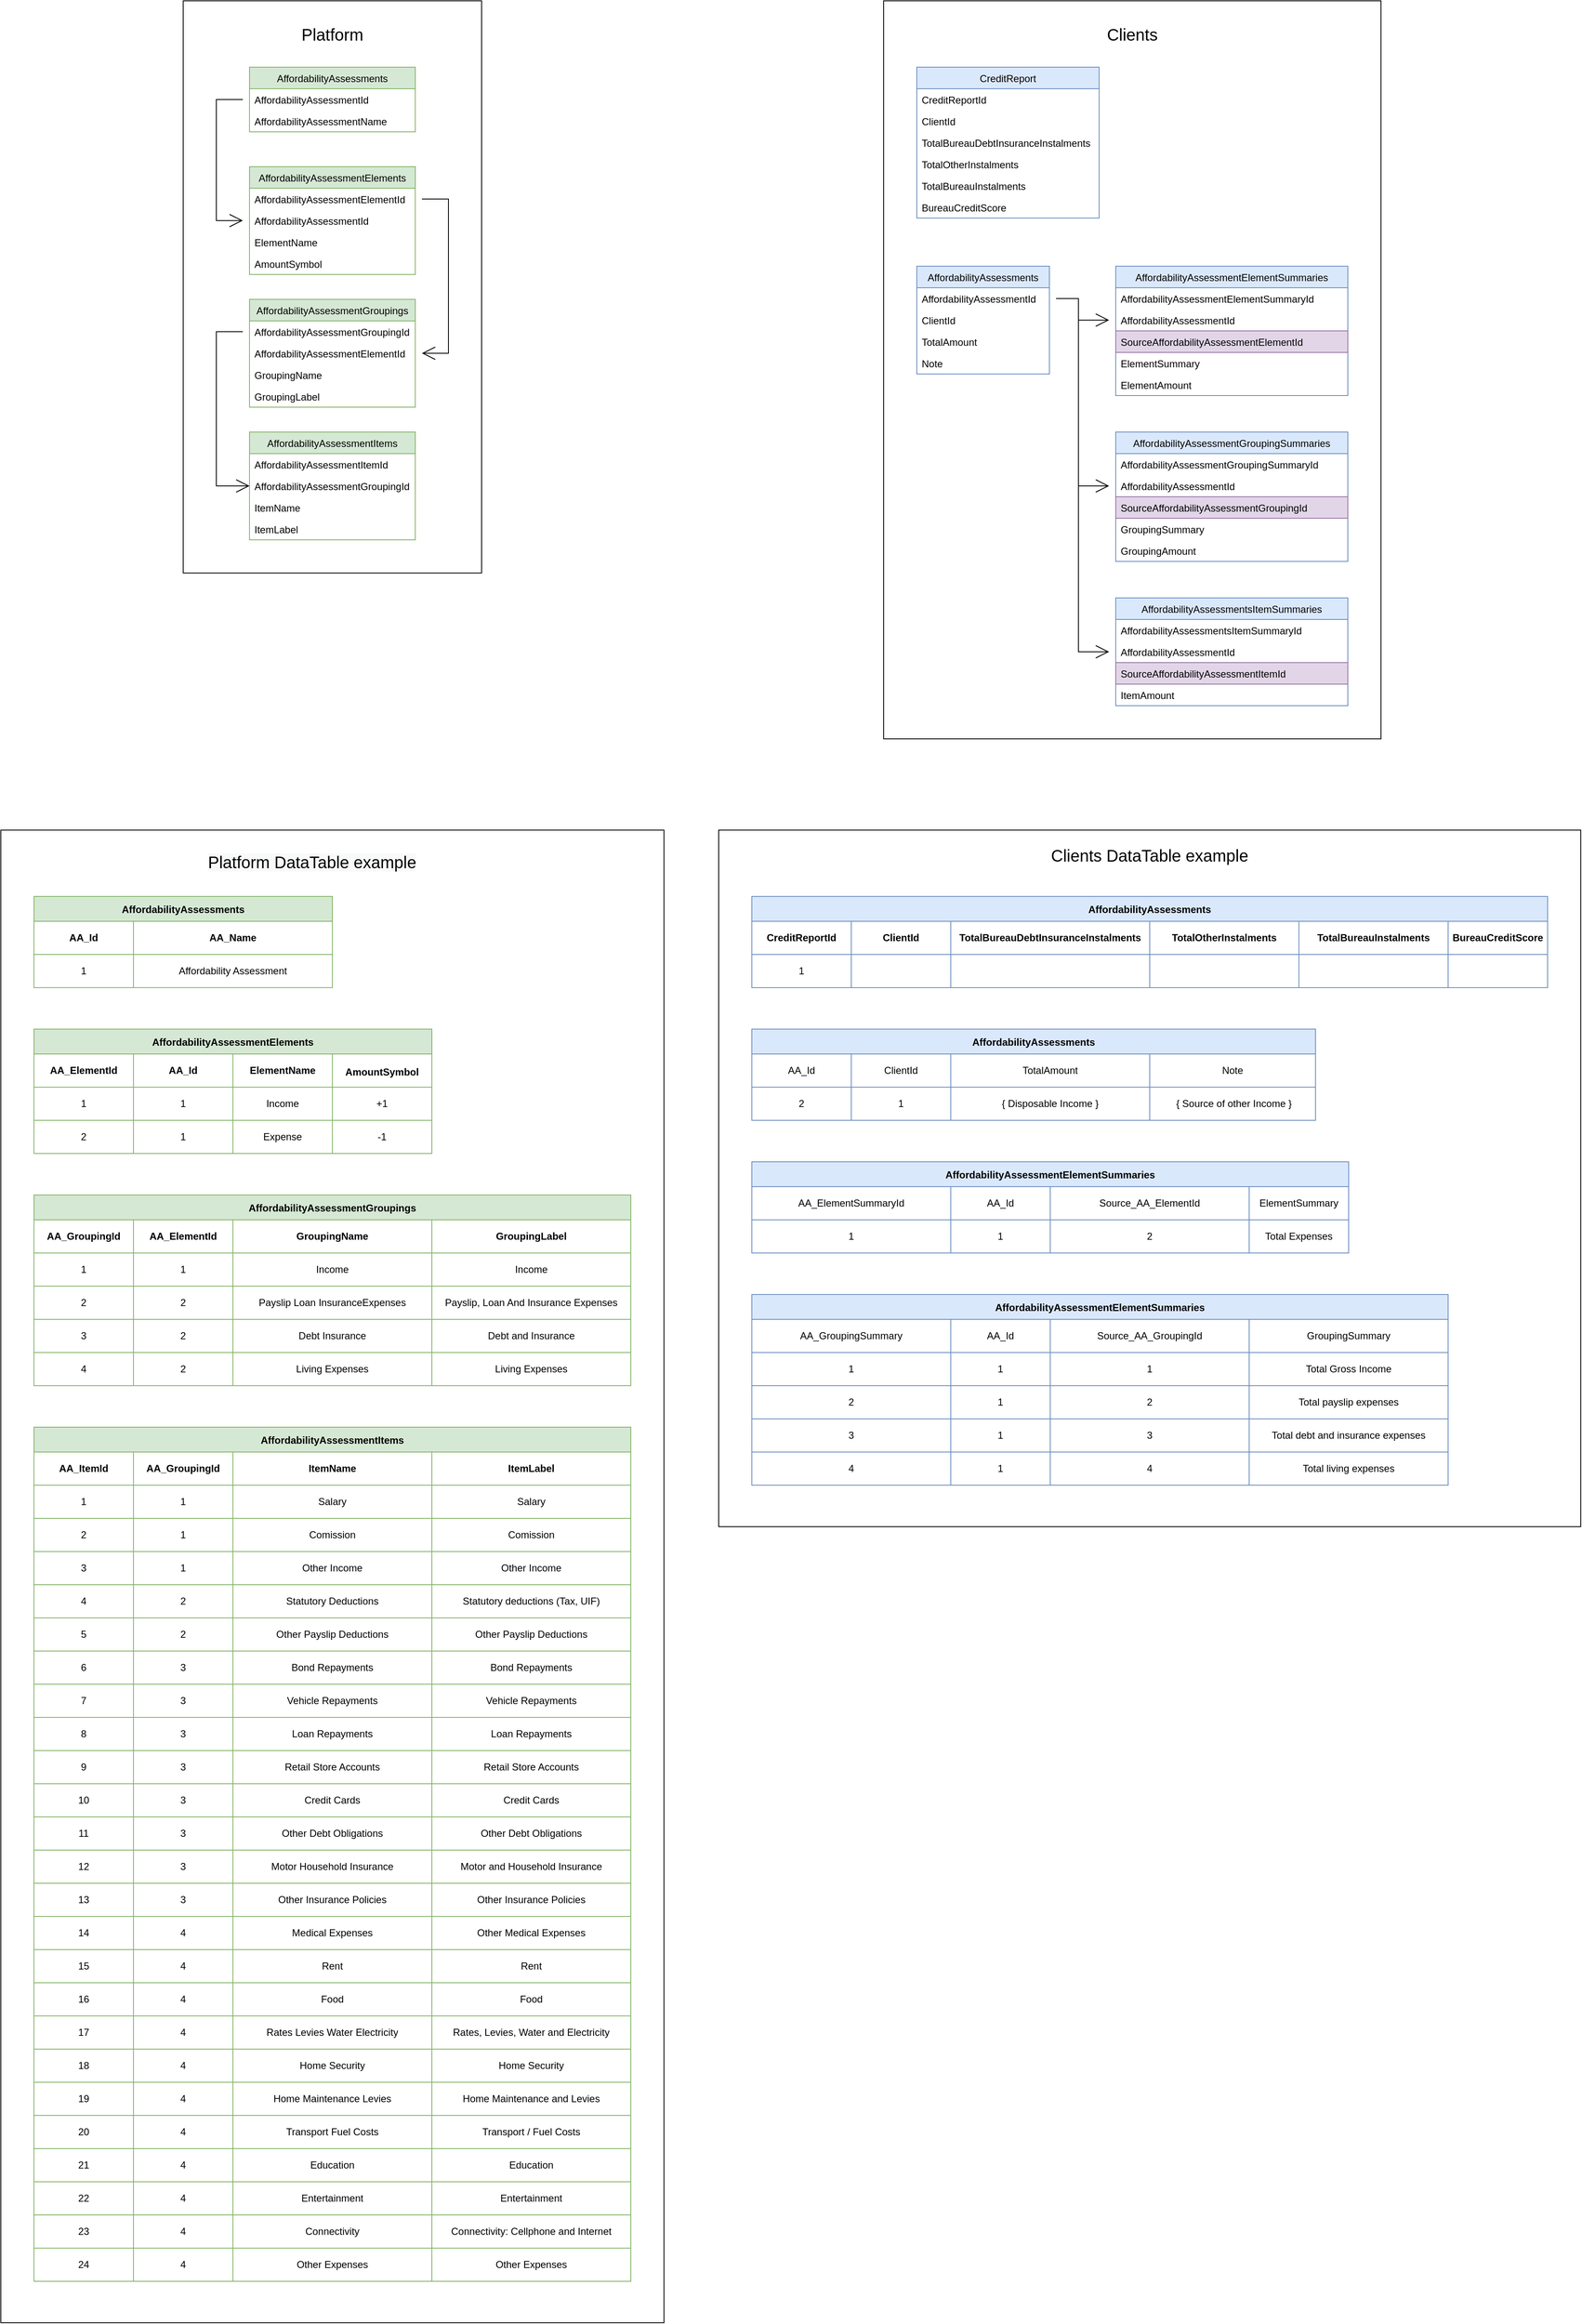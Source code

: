 <mxfile version="20.2.3" type="device"><diagram id="C5RBs43oDa-KdzZeNtuy" name="Page-1"><mxGraphModel dx="2031" dy="1236" grid="1" gridSize="10" guides="1" tooltips="1" connect="1" arrows="1" fold="1" page="1" pageScale="1" pageWidth="827" pageHeight="1169" math="0" shadow="0"><root><mxCell id="WIyWlLk6GJQsqaUBKTNV-0"/><mxCell id="WIyWlLk6GJQsqaUBKTNV-1" parent="WIyWlLk6GJQsqaUBKTNV-0"/><mxCell id="049l0KaGzAq8FluokLwg-122" value="" style="group" parent="WIyWlLk6GJQsqaUBKTNV-1" vertex="1" connectable="0"><mxGeometry x="234" y="40" width="360" height="690" as="geometry"/></mxCell><mxCell id="Jn1D74B8-1KBFALxq92K-684" value="" style="rounded=0;whiteSpace=wrap;html=1;hachureGap=4;pointerEvents=0;fontSize=20;align=center;" parent="049l0KaGzAq8FluokLwg-122" vertex="1"><mxGeometry width="360" height="690" as="geometry"/></mxCell><mxCell id="Jn1D74B8-1KBFALxq92K-0" value="AffordabilityAssessments" style="swimlane;fontStyle=0;childLayout=stackLayout;horizontal=1;startSize=26;fillColor=#d5e8d4;horizontalStack=0;resizeParent=1;resizeParentMax=0;resizeLast=0;collapsible=1;marginBottom=0;hachureGap=4;pointerEvents=0;strokeColor=#82b366;" parent="049l0KaGzAq8FluokLwg-122" vertex="1"><mxGeometry x="80" y="80" width="200" height="78" as="geometry"/></mxCell><mxCell id="Jn1D74B8-1KBFALxq92K-1" value="AffordabilityAssessmentId" style="text;strokeColor=none;fillColor=none;align=left;verticalAlign=top;spacingLeft=4;spacingRight=4;overflow=hidden;rotatable=0;points=[[0,0.5],[1,0.5]];portConstraint=eastwest;" parent="Jn1D74B8-1KBFALxq92K-0" vertex="1"><mxGeometry y="26" width="200" height="26" as="geometry"/></mxCell><mxCell id="Jn1D74B8-1KBFALxq92K-2" value="AffordabilityAssessmentName" style="text;strokeColor=none;fillColor=none;align=left;verticalAlign=top;spacingLeft=4;spacingRight=4;overflow=hidden;rotatable=0;points=[[0,0.5],[1,0.5]];portConstraint=eastwest;" parent="Jn1D74B8-1KBFALxq92K-0" vertex="1"><mxGeometry y="52" width="200" height="26" as="geometry"/></mxCell><mxCell id="Jn1D74B8-1KBFALxq92K-8" value="AffordabilityAssessmentGroupings" style="swimlane;fontStyle=0;childLayout=stackLayout;horizontal=1;startSize=26;fillColor=#d5e8d4;horizontalStack=0;resizeParent=1;resizeParentMax=0;resizeLast=0;collapsible=1;marginBottom=0;hachureGap=4;pointerEvents=0;strokeColor=#82b366;" parent="049l0KaGzAq8FluokLwg-122" vertex="1"><mxGeometry x="80" y="360" width="200" height="130" as="geometry"/></mxCell><mxCell id="Jn1D74B8-1KBFALxq92K-9" value="AffordabilityAssessmentGroupingId" style="text;strokeColor=none;fillColor=none;align=left;verticalAlign=top;spacingLeft=4;spacingRight=4;overflow=hidden;rotatable=0;points=[[0,0.5],[1,0.5]];portConstraint=eastwest;" parent="Jn1D74B8-1KBFALxq92K-8" vertex="1"><mxGeometry y="26" width="200" height="26" as="geometry"/></mxCell><mxCell id="Jn1D74B8-1KBFALxq92K-25" value="AffordabilityAssessmentElementId" style="text;strokeColor=none;fillColor=none;align=left;verticalAlign=top;spacingLeft=4;spacingRight=4;overflow=hidden;rotatable=0;points=[[0,0.5],[1,0.5]];portConstraint=eastwest;" parent="Jn1D74B8-1KBFALxq92K-8" vertex="1"><mxGeometry y="52" width="200" height="26" as="geometry"/></mxCell><mxCell id="Jn1D74B8-1KBFALxq92K-10" value="GroupingName" style="text;strokeColor=none;fillColor=none;align=left;verticalAlign=top;spacingLeft=4;spacingRight=4;overflow=hidden;rotatable=0;points=[[0,0.5],[1,0.5]];portConstraint=eastwest;" parent="Jn1D74B8-1KBFALxq92K-8" vertex="1"><mxGeometry y="78" width="200" height="26" as="geometry"/></mxCell><mxCell id="Jn1D74B8-1KBFALxq92K-11" value="GroupingLabel" style="text;strokeColor=none;fillColor=none;align=left;verticalAlign=top;spacingLeft=4;spacingRight=4;overflow=hidden;rotatable=0;points=[[0,0.5],[1,0.5]];portConstraint=eastwest;" parent="Jn1D74B8-1KBFALxq92K-8" vertex="1"><mxGeometry y="104" width="200" height="26" as="geometry"/></mxCell><mxCell id="Jn1D74B8-1KBFALxq92K-12" value="AffordabilityAssessmentItems" style="swimlane;fontStyle=0;childLayout=stackLayout;horizontal=1;startSize=26;fillColor=#d5e8d4;horizontalStack=0;resizeParent=1;resizeParentMax=0;resizeLast=0;collapsible=1;marginBottom=0;hachureGap=4;pointerEvents=0;strokeColor=#82b366;" parent="049l0KaGzAq8FluokLwg-122" vertex="1"><mxGeometry x="80" y="520" width="200" height="130" as="geometry"/></mxCell><mxCell id="Jn1D74B8-1KBFALxq92K-5" value="AffordabilityAssessmentItemId" style="text;strokeColor=none;fillColor=none;align=left;verticalAlign=top;spacingLeft=4;spacingRight=4;overflow=hidden;rotatable=0;points=[[0,0.5],[1,0.5]];portConstraint=eastwest;" parent="Jn1D74B8-1KBFALxq92K-12" vertex="1"><mxGeometry y="26" width="200" height="26" as="geometry"/></mxCell><mxCell id="Jn1D74B8-1KBFALxq92K-26" value="AffordabilityAssessmentGroupingId" style="text;strokeColor=none;fillColor=none;align=left;verticalAlign=top;spacingLeft=4;spacingRight=4;overflow=hidden;rotatable=0;points=[[0,0.5],[1,0.5]];portConstraint=eastwest;" parent="Jn1D74B8-1KBFALxq92K-12" vertex="1"><mxGeometry y="52" width="200" height="26" as="geometry"/></mxCell><mxCell id="Jn1D74B8-1KBFALxq92K-14" value="ItemName" style="text;strokeColor=none;fillColor=none;align=left;verticalAlign=top;spacingLeft=4;spacingRight=4;overflow=hidden;rotatable=0;points=[[0,0.5],[1,0.5]];portConstraint=eastwest;" parent="Jn1D74B8-1KBFALxq92K-12" vertex="1"><mxGeometry y="78" width="200" height="26" as="geometry"/></mxCell><mxCell id="Jn1D74B8-1KBFALxq92K-15" value="ItemLabel" style="text;strokeColor=none;fillColor=none;align=left;verticalAlign=top;spacingLeft=4;spacingRight=4;overflow=hidden;rotatable=0;points=[[0,0.5],[1,0.5]];portConstraint=eastwest;" parent="Jn1D74B8-1KBFALxq92K-12" vertex="1"><mxGeometry y="104" width="200" height="26" as="geometry"/></mxCell><mxCell id="Jn1D74B8-1KBFALxq92K-20" value="AffordabilityAssessmentElements" style="swimlane;fontStyle=0;childLayout=stackLayout;horizontal=1;startSize=26;fillColor=#d5e8d4;horizontalStack=0;resizeParent=1;resizeParentMax=0;resizeLast=0;collapsible=1;marginBottom=0;hachureGap=4;pointerEvents=0;strokeColor=#82b366;" parent="049l0KaGzAq8FluokLwg-122" vertex="1"><mxGeometry x="80" y="200" width="200" height="130" as="geometry"/></mxCell><mxCell id="Jn1D74B8-1KBFALxq92K-21" value="AffordabilityAssessmentElementId" style="text;strokeColor=none;fillColor=none;align=left;verticalAlign=top;spacingLeft=4;spacingRight=4;overflow=hidden;rotatable=0;points=[[0,0.5],[1,0.5]];portConstraint=eastwest;" parent="Jn1D74B8-1KBFALxq92K-20" vertex="1"><mxGeometry y="26" width="200" height="26" as="geometry"/></mxCell><mxCell id="Jn1D74B8-1KBFALxq92K-24" value="AffordabilityAssessmentId" style="text;strokeColor=none;fillColor=none;align=left;verticalAlign=top;spacingLeft=4;spacingRight=4;overflow=hidden;rotatable=0;points=[[0,0.5],[1,0.5]];portConstraint=eastwest;" parent="Jn1D74B8-1KBFALxq92K-20" vertex="1"><mxGeometry y="52" width="200" height="26" as="geometry"/></mxCell><mxCell id="Jn1D74B8-1KBFALxq92K-22" value="ElementName" style="text;strokeColor=none;fillColor=none;align=left;verticalAlign=top;spacingLeft=4;spacingRight=4;overflow=hidden;rotatable=0;points=[[0,0.5],[1,0.5]];portConstraint=eastwest;" parent="Jn1D74B8-1KBFALxq92K-20" vertex="1"><mxGeometry y="78" width="200" height="26" as="geometry"/></mxCell><mxCell id="Jn1D74B8-1KBFALxq92K-23" value="AmountSymbol" style="text;strokeColor=none;fillColor=none;align=left;verticalAlign=top;spacingLeft=4;spacingRight=4;overflow=hidden;rotatable=0;points=[[0,0.5],[1,0.5]];portConstraint=eastwest;" parent="Jn1D74B8-1KBFALxq92K-20" vertex="1"><mxGeometry y="104" width="200" height="26" as="geometry"/></mxCell><mxCell id="Jn1D74B8-1KBFALxq92K-686" value="Platform" style="text;html=1;strokeColor=none;fillColor=none;align=center;verticalAlign=middle;whiteSpace=wrap;rounded=0;hachureGap=4;pointerEvents=0;fontSize=20;" parent="049l0KaGzAq8FluokLwg-122" vertex="1"><mxGeometry x="95" y="30" width="170" height="20" as="geometry"/></mxCell><mxCell id="049l0KaGzAq8FluokLwg-119" style="edgeStyle=orthogonalEdgeStyle;rounded=0;orthogonalLoop=1;jettySize=auto;html=1;endArrow=open;startSize=14;endSize=14;sourcePerimeterSpacing=8;targetPerimeterSpacing=8;" parent="049l0KaGzAq8FluokLwg-122" source="Jn1D74B8-1KBFALxq92K-1" target="Jn1D74B8-1KBFALxq92K-24" edge="1"><mxGeometry relative="1" as="geometry"><Array as="points"><mxPoint x="40" y="119"/><mxPoint x="40" y="265.0"/></Array></mxGeometry></mxCell><mxCell id="049l0KaGzAq8FluokLwg-120" style="edgeStyle=orthogonalEdgeStyle;rounded=0;orthogonalLoop=1;jettySize=auto;html=1;endArrow=open;startSize=14;endSize=14;sourcePerimeterSpacing=8;targetPerimeterSpacing=8;" parent="049l0KaGzAq8FluokLwg-122" source="Jn1D74B8-1KBFALxq92K-21" target="Jn1D74B8-1KBFALxq92K-25" edge="1"><mxGeometry relative="1" as="geometry"><Array as="points"><mxPoint x="320" y="239"/><mxPoint x="320" y="425"/></Array></mxGeometry></mxCell><mxCell id="049l0KaGzAq8FluokLwg-121" style="edgeStyle=orthogonalEdgeStyle;rounded=0;orthogonalLoop=1;jettySize=auto;html=1;entryX=0;entryY=0.5;entryDx=0;entryDy=0;endArrow=open;startSize=14;endSize=14;sourcePerimeterSpacing=8;targetPerimeterSpacing=8;" parent="049l0KaGzAq8FluokLwg-122" source="Jn1D74B8-1KBFALxq92K-9" target="Jn1D74B8-1KBFALxq92K-26" edge="1"><mxGeometry relative="1" as="geometry"><Array as="points"><mxPoint x="40" y="399"/><mxPoint x="40" y="585"/></Array></mxGeometry></mxCell><mxCell id="049l0KaGzAq8FluokLwg-125" value="" style="group" parent="WIyWlLk6GJQsqaUBKTNV-1" vertex="1" connectable="0"><mxGeometry x="14" y="1040" width="800" height="1800" as="geometry"/></mxCell><mxCell id="049l0KaGzAq8FluokLwg-123" value="" style="rounded=0;whiteSpace=wrap;html=1;hachureGap=4;pointerEvents=0;" parent="049l0KaGzAq8FluokLwg-125" vertex="1"><mxGeometry width="800" height="1800" as="geometry"/></mxCell><mxCell id="Jn1D74B8-1KBFALxq92K-43" value="AffordabilityAssessments" style="shape=table;startSize=30;container=1;collapsible=0;childLayout=tableLayout;fontStyle=1;align=center;pointerEvents=1;hachureGap=4;fillColor=#d5e8d4;strokeColor=#82b366;" parent="049l0KaGzAq8FluokLwg-125" vertex="1"><mxGeometry x="40" y="80" width="360" height="110" as="geometry"/></mxCell><mxCell id="Jn1D74B8-1KBFALxq92K-44" value="" style="shape=partialRectangle;html=1;whiteSpace=wrap;collapsible=0;dropTarget=0;pointerEvents=0;fillColor=none;top=0;left=0;bottom=0;right=0;points=[[0,0.5],[1,0.5]];portConstraint=eastwest;" parent="Jn1D74B8-1KBFALxq92K-43" vertex="1"><mxGeometry y="30" width="360" height="40" as="geometry"/></mxCell><mxCell id="Jn1D74B8-1KBFALxq92K-45" value="&lt;span style=&quot;&quot;&gt;AA_&lt;/span&gt;&lt;span&gt;Id&lt;/span&gt;" style="shape=partialRectangle;html=1;whiteSpace=wrap;connectable=0;fillColor=none;top=0;left=0;bottom=0;right=0;overflow=hidden;pointerEvents=1;align=center;fontStyle=1" parent="Jn1D74B8-1KBFALxq92K-44" vertex="1"><mxGeometry width="120" height="40" as="geometry"><mxRectangle width="120" height="40" as="alternateBounds"/></mxGeometry></mxCell><mxCell id="Jn1D74B8-1KBFALxq92K-46" value="&lt;span style=&quot;&quot;&gt;AA_&lt;/span&gt;&lt;span&gt;Name&lt;/span&gt;" style="shape=partialRectangle;html=1;whiteSpace=wrap;connectable=0;fillColor=none;top=0;left=0;bottom=0;right=0;overflow=hidden;pointerEvents=1;align=center;fontStyle=1" parent="Jn1D74B8-1KBFALxq92K-44" vertex="1"><mxGeometry x="120" width="240" height="40" as="geometry"><mxRectangle width="240" height="40" as="alternateBounds"/></mxGeometry></mxCell><mxCell id="Jn1D74B8-1KBFALxq92K-48" value="" style="shape=partialRectangle;html=1;whiteSpace=wrap;collapsible=0;dropTarget=0;pointerEvents=0;fillColor=none;top=0;left=0;bottom=0;right=0;points=[[0,0.5],[1,0.5]];portConstraint=eastwest;" parent="Jn1D74B8-1KBFALxq92K-43" vertex="1"><mxGeometry y="70" width="360" height="40" as="geometry"/></mxCell><mxCell id="Jn1D74B8-1KBFALxq92K-49" value="1" style="shape=partialRectangle;html=1;whiteSpace=wrap;connectable=0;fillColor=none;top=0;left=0;bottom=0;right=0;overflow=hidden;pointerEvents=1;align=center;" parent="Jn1D74B8-1KBFALxq92K-48" vertex="1"><mxGeometry width="120" height="40" as="geometry"><mxRectangle width="120" height="40" as="alternateBounds"/></mxGeometry></mxCell><mxCell id="Jn1D74B8-1KBFALxq92K-50" value="Affordability Assessment" style="shape=partialRectangle;html=1;whiteSpace=wrap;connectable=0;fillColor=none;top=0;left=0;bottom=0;right=0;overflow=hidden;pointerEvents=1;align=center;" parent="Jn1D74B8-1KBFALxq92K-48" vertex="1"><mxGeometry x="120" width="240" height="40" as="geometry"><mxRectangle width="240" height="40" as="alternateBounds"/></mxGeometry></mxCell><mxCell id="Jn1D74B8-1KBFALxq92K-56" value="AffordabilityAssessmentElements" style="shape=table;startSize=30;container=1;collapsible=0;childLayout=tableLayout;fontStyle=1;align=center;pointerEvents=1;hachureGap=4;fillColor=#d5e8d4;strokeColor=#82b366;" parent="049l0KaGzAq8FluokLwg-125" vertex="1"><mxGeometry x="40" y="240" width="480" height="150" as="geometry"/></mxCell><mxCell id="Jn1D74B8-1KBFALxq92K-57" value="" style="shape=partialRectangle;html=1;whiteSpace=wrap;collapsible=0;dropTarget=0;pointerEvents=0;fillColor=none;top=0;left=0;bottom=0;right=0;points=[[0,0.5],[1,0.5]];portConstraint=eastwest;" parent="Jn1D74B8-1KBFALxq92K-56" vertex="1"><mxGeometry y="30" width="480" height="40" as="geometry"/></mxCell><mxCell id="Jn1D74B8-1KBFALxq92K-58" value="&lt;span style=&quot;&quot;&gt;AA_&lt;/span&gt;&lt;span&gt;ElementId&lt;/span&gt;" style="shape=partialRectangle;html=1;whiteSpace=wrap;connectable=0;fillColor=none;top=0;left=0;bottom=0;right=0;overflow=hidden;pointerEvents=1;align=center;fontStyle=1" parent="Jn1D74B8-1KBFALxq92K-57" vertex="1"><mxGeometry width="120" height="40" as="geometry"><mxRectangle width="120" height="40" as="alternateBounds"/></mxGeometry></mxCell><mxCell id="Jn1D74B8-1KBFALxq92K-59" value="&lt;span style=&quot;&quot;&gt;AA_&lt;/span&gt;&lt;span&gt;Id&lt;/span&gt;" style="shape=partialRectangle;html=1;whiteSpace=wrap;connectable=0;fillColor=none;top=0;left=0;bottom=0;right=0;overflow=hidden;pointerEvents=1;align=center;fontStyle=1" parent="Jn1D74B8-1KBFALxq92K-57" vertex="1"><mxGeometry x="120" width="120" height="40" as="geometry"><mxRectangle width="120" height="40" as="alternateBounds"/></mxGeometry></mxCell><mxCell id="Jn1D74B8-1KBFALxq92K-60" value="&lt;span style=&quot;&quot;&gt;ElementName&lt;/span&gt;" style="shape=partialRectangle;html=1;whiteSpace=wrap;connectable=0;fillColor=none;top=0;left=0;bottom=0;right=0;overflow=hidden;pointerEvents=1;align=center;fontStyle=1" parent="Jn1D74B8-1KBFALxq92K-57" vertex="1"><mxGeometry x="240" width="120" height="40" as="geometry"><mxRectangle width="120" height="40" as="alternateBounds"/></mxGeometry></mxCell><mxCell id="Jn1D74B8-1KBFALxq92K-69" value="&lt;p&gt;AmountSymbol&lt;/p&gt;" style="shape=partialRectangle;html=1;whiteSpace=wrap;connectable=0;fillColor=none;top=0;left=0;bottom=0;right=0;overflow=hidden;pointerEvents=1;align=center;fontStyle=1" parent="Jn1D74B8-1KBFALxq92K-57" vertex="1"><mxGeometry x="360" width="120" height="40" as="geometry"><mxRectangle width="120" height="40" as="alternateBounds"/></mxGeometry></mxCell><mxCell id="Jn1D74B8-1KBFALxq92K-61" value="" style="shape=partialRectangle;html=1;whiteSpace=wrap;collapsible=0;dropTarget=0;pointerEvents=0;fillColor=none;top=0;left=0;bottom=0;right=0;points=[[0,0.5],[1,0.5]];portConstraint=eastwest;" parent="Jn1D74B8-1KBFALxq92K-56" vertex="1"><mxGeometry y="70" width="480" height="40" as="geometry"/></mxCell><mxCell id="Jn1D74B8-1KBFALxq92K-62" value="1" style="shape=partialRectangle;html=1;whiteSpace=wrap;connectable=0;fillColor=none;top=0;left=0;bottom=0;right=0;overflow=hidden;pointerEvents=1;align=center;" parent="Jn1D74B8-1KBFALxq92K-61" vertex="1"><mxGeometry width="120" height="40" as="geometry"><mxRectangle width="120" height="40" as="alternateBounds"/></mxGeometry></mxCell><mxCell id="Jn1D74B8-1KBFALxq92K-63" value="1" style="shape=partialRectangle;html=1;whiteSpace=wrap;connectable=0;fillColor=none;top=0;left=0;bottom=0;right=0;overflow=hidden;pointerEvents=1;align=center;" parent="Jn1D74B8-1KBFALxq92K-61" vertex="1"><mxGeometry x="120" width="120" height="40" as="geometry"><mxRectangle width="120" height="40" as="alternateBounds"/></mxGeometry></mxCell><mxCell id="Jn1D74B8-1KBFALxq92K-64" value="Income" style="shape=partialRectangle;html=1;whiteSpace=wrap;connectable=0;fillColor=none;top=0;left=0;bottom=0;right=0;overflow=hidden;pointerEvents=1;align=center;" parent="Jn1D74B8-1KBFALxq92K-61" vertex="1"><mxGeometry x="240" width="120" height="40" as="geometry"><mxRectangle width="120" height="40" as="alternateBounds"/></mxGeometry></mxCell><mxCell id="Jn1D74B8-1KBFALxq92K-70" value="+1" style="shape=partialRectangle;html=1;whiteSpace=wrap;connectable=0;fillColor=none;top=0;left=0;bottom=0;right=0;overflow=hidden;pointerEvents=1;align=center;" parent="Jn1D74B8-1KBFALxq92K-61" vertex="1"><mxGeometry x="360" width="120" height="40" as="geometry"><mxRectangle width="120" height="40" as="alternateBounds"/></mxGeometry></mxCell><mxCell id="Jn1D74B8-1KBFALxq92K-65" value="" style="shape=partialRectangle;html=1;whiteSpace=wrap;collapsible=0;dropTarget=0;pointerEvents=0;fillColor=none;top=0;left=0;bottom=0;right=0;points=[[0,0.5],[1,0.5]];portConstraint=eastwest;" parent="Jn1D74B8-1KBFALxq92K-56" vertex="1"><mxGeometry y="110" width="480" height="40" as="geometry"/></mxCell><mxCell id="Jn1D74B8-1KBFALxq92K-66" value="2" style="shape=partialRectangle;html=1;whiteSpace=wrap;connectable=0;fillColor=none;top=0;left=0;bottom=0;right=0;overflow=hidden;pointerEvents=1;align=center;" parent="Jn1D74B8-1KBFALxq92K-65" vertex="1"><mxGeometry width="120" height="40" as="geometry"><mxRectangle width="120" height="40" as="alternateBounds"/></mxGeometry></mxCell><mxCell id="Jn1D74B8-1KBFALxq92K-67" value="1" style="shape=partialRectangle;html=1;whiteSpace=wrap;connectable=0;fillColor=none;top=0;left=0;bottom=0;right=0;overflow=hidden;pointerEvents=1;align=center;" parent="Jn1D74B8-1KBFALxq92K-65" vertex="1"><mxGeometry x="120" width="120" height="40" as="geometry"><mxRectangle width="120" height="40" as="alternateBounds"/></mxGeometry></mxCell><mxCell id="Jn1D74B8-1KBFALxq92K-68" value="Expense" style="shape=partialRectangle;html=1;whiteSpace=wrap;connectable=0;fillColor=none;top=0;left=0;bottom=0;right=0;overflow=hidden;pointerEvents=1;align=center;" parent="Jn1D74B8-1KBFALxq92K-65" vertex="1"><mxGeometry x="240" width="120" height="40" as="geometry"><mxRectangle width="120" height="40" as="alternateBounds"/></mxGeometry></mxCell><mxCell id="Jn1D74B8-1KBFALxq92K-71" value="-1" style="shape=partialRectangle;html=1;whiteSpace=wrap;connectable=0;fillColor=none;top=0;left=0;bottom=0;right=0;overflow=hidden;pointerEvents=1;align=center;" parent="Jn1D74B8-1KBFALxq92K-65" vertex="1"><mxGeometry x="360" width="120" height="40" as="geometry"><mxRectangle width="120" height="40" as="alternateBounds"/></mxGeometry></mxCell><mxCell id="Jn1D74B8-1KBFALxq92K-117" value="AffordabilityAssessmentGroupings" style="shape=table;startSize=30;container=1;collapsible=0;childLayout=tableLayout;fontStyle=1;align=center;pointerEvents=1;hachureGap=4;fillColor=#d5e8d4;strokeColor=#82b366;" parent="049l0KaGzAq8FluokLwg-125" vertex="1"><mxGeometry x="40" y="440" width="720" height="230" as="geometry"/></mxCell><mxCell id="Jn1D74B8-1KBFALxq92K-118" value="" style="shape=partialRectangle;html=1;whiteSpace=wrap;collapsible=0;dropTarget=0;pointerEvents=0;fillColor=none;top=0;left=0;bottom=0;right=0;points=[[0,0.5],[1,0.5]];portConstraint=eastwest;" parent="Jn1D74B8-1KBFALxq92K-117" vertex="1"><mxGeometry y="30" width="720" height="40" as="geometry"/></mxCell><mxCell id="Jn1D74B8-1KBFALxq92K-119" value="&lt;span style=&quot;text-align: left&quot;&gt;AA_GroupingId&lt;/span&gt;" style="shape=partialRectangle;html=1;whiteSpace=wrap;connectable=0;fillColor=none;top=0;left=0;bottom=0;right=0;overflow=hidden;pointerEvents=1;align=center;fontStyle=1" parent="Jn1D74B8-1KBFALxq92K-118" vertex="1"><mxGeometry width="120" height="40" as="geometry"><mxRectangle width="120" height="40" as="alternateBounds"/></mxGeometry></mxCell><mxCell id="Jn1D74B8-1KBFALxq92K-120" value="&lt;span style=&quot;text-align: left&quot;&gt;AA_&lt;/span&gt;&lt;span style=&quot;text-align: left&quot;&gt;ElementId&lt;/span&gt;" style="shape=partialRectangle;html=1;whiteSpace=wrap;connectable=0;fillColor=none;top=0;left=0;bottom=0;right=0;overflow=hidden;pointerEvents=1;align=center;fontStyle=1" parent="Jn1D74B8-1KBFALxq92K-118" vertex="1"><mxGeometry x="120" width="120" height="40" as="geometry"><mxRectangle width="120" height="40" as="alternateBounds"/></mxGeometry></mxCell><mxCell id="Jn1D74B8-1KBFALxq92K-121" value="&lt;span style=&quot;text-align: left;&quot;&gt;GroupingName&lt;/span&gt;" style="shape=partialRectangle;html=1;whiteSpace=wrap;connectable=0;fillColor=none;top=0;left=0;bottom=0;right=0;overflow=hidden;pointerEvents=1;align=center;fontStyle=1" parent="Jn1D74B8-1KBFALxq92K-118" vertex="1"><mxGeometry x="240" width="240" height="40" as="geometry"><mxRectangle width="240" height="40" as="alternateBounds"/></mxGeometry></mxCell><mxCell id="Jn1D74B8-1KBFALxq92K-122" value="&lt;span style=&quot;text-align: left;&quot;&gt;GroupingLabel&lt;/span&gt;" style="shape=partialRectangle;html=1;whiteSpace=wrap;connectable=0;fillColor=none;top=0;left=0;bottom=0;right=0;overflow=hidden;pointerEvents=1;align=center;fontStyle=1" parent="Jn1D74B8-1KBFALxq92K-118" vertex="1"><mxGeometry x="480" width="240" height="40" as="geometry"><mxRectangle width="240" height="40" as="alternateBounds"/></mxGeometry></mxCell><mxCell id="Jn1D74B8-1KBFALxq92K-123" value="" style="shape=partialRectangle;html=1;whiteSpace=wrap;collapsible=0;dropTarget=0;pointerEvents=0;fillColor=none;top=0;left=0;bottom=0;right=0;points=[[0,0.5],[1,0.5]];portConstraint=eastwest;" parent="Jn1D74B8-1KBFALxq92K-117" vertex="1"><mxGeometry y="70" width="720" height="40" as="geometry"/></mxCell><mxCell id="Jn1D74B8-1KBFALxq92K-124" value="1" style="shape=partialRectangle;html=1;whiteSpace=wrap;connectable=0;fillColor=none;top=0;left=0;bottom=0;right=0;overflow=hidden;pointerEvents=1;align=center;" parent="Jn1D74B8-1KBFALxq92K-123" vertex="1"><mxGeometry width="120" height="40" as="geometry"><mxRectangle width="120" height="40" as="alternateBounds"/></mxGeometry></mxCell><mxCell id="Jn1D74B8-1KBFALxq92K-125" value="1" style="shape=partialRectangle;html=1;whiteSpace=wrap;connectable=0;fillColor=none;top=0;left=0;bottom=0;right=0;overflow=hidden;pointerEvents=1;align=center;" parent="Jn1D74B8-1KBFALxq92K-123" vertex="1"><mxGeometry x="120" width="120" height="40" as="geometry"><mxRectangle width="120" height="40" as="alternateBounds"/></mxGeometry></mxCell><mxCell id="Jn1D74B8-1KBFALxq92K-126" value="Income" style="shape=partialRectangle;html=1;whiteSpace=wrap;connectable=0;fillColor=none;top=0;left=0;bottom=0;right=0;overflow=hidden;pointerEvents=1;align=center;" parent="Jn1D74B8-1KBFALxq92K-123" vertex="1"><mxGeometry x="240" width="240" height="40" as="geometry"><mxRectangle width="240" height="40" as="alternateBounds"/></mxGeometry></mxCell><mxCell id="Jn1D74B8-1KBFALxq92K-127" value="Income" style="shape=partialRectangle;html=1;whiteSpace=wrap;connectable=0;fillColor=none;top=0;left=0;bottom=0;right=0;overflow=hidden;pointerEvents=1;align=center;" parent="Jn1D74B8-1KBFALxq92K-123" vertex="1"><mxGeometry x="480" width="240" height="40" as="geometry"><mxRectangle width="240" height="40" as="alternateBounds"/></mxGeometry></mxCell><mxCell id="Jn1D74B8-1KBFALxq92K-153" style="shape=partialRectangle;html=1;whiteSpace=wrap;collapsible=0;dropTarget=0;pointerEvents=0;fillColor=none;top=0;left=0;bottom=0;right=0;points=[[0,0.5],[1,0.5]];portConstraint=eastwest;" parent="Jn1D74B8-1KBFALxq92K-117" vertex="1"><mxGeometry y="110" width="720" height="40" as="geometry"/></mxCell><mxCell id="Jn1D74B8-1KBFALxq92K-154" value="2" style="shape=partialRectangle;html=1;whiteSpace=wrap;connectable=0;fillColor=none;top=0;left=0;bottom=0;right=0;overflow=hidden;pointerEvents=1;align=center;" parent="Jn1D74B8-1KBFALxq92K-153" vertex="1"><mxGeometry width="120" height="40" as="geometry"><mxRectangle width="120" height="40" as="alternateBounds"/></mxGeometry></mxCell><mxCell id="Jn1D74B8-1KBFALxq92K-155" value="2" style="shape=partialRectangle;html=1;whiteSpace=wrap;connectable=0;fillColor=none;top=0;left=0;bottom=0;right=0;overflow=hidden;pointerEvents=1;align=center;" parent="Jn1D74B8-1KBFALxq92K-153" vertex="1"><mxGeometry x="120" width="120" height="40" as="geometry"><mxRectangle width="120" height="40" as="alternateBounds"/></mxGeometry></mxCell><mxCell id="Jn1D74B8-1KBFALxq92K-156" value="Payslip Loan InsuranceExpenses" style="shape=partialRectangle;html=1;whiteSpace=wrap;connectable=0;fillColor=none;top=0;left=0;bottom=0;right=0;overflow=hidden;pointerEvents=1;align=center;" parent="Jn1D74B8-1KBFALxq92K-153" vertex="1"><mxGeometry x="240" width="240" height="40" as="geometry"><mxRectangle width="240" height="40" as="alternateBounds"/></mxGeometry></mxCell><mxCell id="Jn1D74B8-1KBFALxq92K-157" value="Payslip, Loan And Insurance Expenses" style="shape=partialRectangle;html=1;whiteSpace=wrap;connectable=0;fillColor=none;top=0;left=0;bottom=0;right=0;overflow=hidden;pointerEvents=1;align=center;" parent="Jn1D74B8-1KBFALxq92K-153" vertex="1"><mxGeometry x="480" width="240" height="40" as="geometry"><mxRectangle width="240" height="40" as="alternateBounds"/></mxGeometry></mxCell><mxCell id="Jn1D74B8-1KBFALxq92K-128" value="" style="shape=partialRectangle;html=1;whiteSpace=wrap;collapsible=0;dropTarget=0;pointerEvents=0;fillColor=none;top=0;left=0;bottom=0;right=0;points=[[0,0.5],[1,0.5]];portConstraint=eastwest;" parent="Jn1D74B8-1KBFALxq92K-117" vertex="1"><mxGeometry y="150" width="720" height="40" as="geometry"/></mxCell><mxCell id="Jn1D74B8-1KBFALxq92K-129" value="3" style="shape=partialRectangle;html=1;whiteSpace=wrap;connectable=0;fillColor=none;top=0;left=0;bottom=0;right=0;overflow=hidden;pointerEvents=1;align=center;" parent="Jn1D74B8-1KBFALxq92K-128" vertex="1"><mxGeometry width="120" height="40" as="geometry"><mxRectangle width="120" height="40" as="alternateBounds"/></mxGeometry></mxCell><mxCell id="Jn1D74B8-1KBFALxq92K-130" value="2" style="shape=partialRectangle;html=1;whiteSpace=wrap;connectable=0;fillColor=none;top=0;left=0;bottom=0;right=0;overflow=hidden;pointerEvents=1;align=center;" parent="Jn1D74B8-1KBFALxq92K-128" vertex="1"><mxGeometry x="120" width="120" height="40" as="geometry"><mxRectangle width="120" height="40" as="alternateBounds"/></mxGeometry></mxCell><mxCell id="Jn1D74B8-1KBFALxq92K-131" value="Debt Insurance" style="shape=partialRectangle;html=1;whiteSpace=wrap;connectable=0;fillColor=none;top=0;left=0;bottom=0;right=0;overflow=hidden;pointerEvents=1;align=center;" parent="Jn1D74B8-1KBFALxq92K-128" vertex="1"><mxGeometry x="240" width="240" height="40" as="geometry"><mxRectangle width="240" height="40" as="alternateBounds"/></mxGeometry></mxCell><mxCell id="Jn1D74B8-1KBFALxq92K-132" value="&lt;span&gt;Debt and Insurance&lt;/span&gt;" style="shape=partialRectangle;html=1;whiteSpace=wrap;connectable=0;fillColor=none;top=0;left=0;bottom=0;right=0;overflow=hidden;pointerEvents=1;align=center;" parent="Jn1D74B8-1KBFALxq92K-128" vertex="1"><mxGeometry x="480" width="240" height="40" as="geometry"><mxRectangle width="240" height="40" as="alternateBounds"/></mxGeometry></mxCell><mxCell id="Jn1D74B8-1KBFALxq92K-148" style="shape=partialRectangle;html=1;whiteSpace=wrap;collapsible=0;dropTarget=0;pointerEvents=0;fillColor=none;top=0;left=0;bottom=0;right=0;points=[[0,0.5],[1,0.5]];portConstraint=eastwest;" parent="Jn1D74B8-1KBFALxq92K-117" vertex="1"><mxGeometry y="190" width="720" height="40" as="geometry"/></mxCell><mxCell id="Jn1D74B8-1KBFALxq92K-149" value="4" style="shape=partialRectangle;html=1;whiteSpace=wrap;connectable=0;fillColor=none;top=0;left=0;bottom=0;right=0;overflow=hidden;pointerEvents=1;align=center;" parent="Jn1D74B8-1KBFALxq92K-148" vertex="1"><mxGeometry width="120" height="40" as="geometry"><mxRectangle width="120" height="40" as="alternateBounds"/></mxGeometry></mxCell><mxCell id="Jn1D74B8-1KBFALxq92K-150" value="2" style="shape=partialRectangle;html=1;whiteSpace=wrap;connectable=0;fillColor=none;top=0;left=0;bottom=0;right=0;overflow=hidden;pointerEvents=1;align=center;" parent="Jn1D74B8-1KBFALxq92K-148" vertex="1"><mxGeometry x="120" width="120" height="40" as="geometry"><mxRectangle width="120" height="40" as="alternateBounds"/></mxGeometry></mxCell><mxCell id="Jn1D74B8-1KBFALxq92K-151" value="&lt;span&gt;Living Expenses&lt;/span&gt;" style="shape=partialRectangle;html=1;whiteSpace=wrap;connectable=0;fillColor=none;top=0;left=0;bottom=0;right=0;overflow=hidden;pointerEvents=1;align=center;" parent="Jn1D74B8-1KBFALxq92K-148" vertex="1"><mxGeometry x="240" width="240" height="40" as="geometry"><mxRectangle width="240" height="40" as="alternateBounds"/></mxGeometry></mxCell><mxCell id="Jn1D74B8-1KBFALxq92K-152" value="&lt;span&gt;Living Expenses&lt;/span&gt;" style="shape=partialRectangle;html=1;whiteSpace=wrap;connectable=0;fillColor=none;top=0;left=0;bottom=0;right=0;overflow=hidden;pointerEvents=1;align=center;" parent="Jn1D74B8-1KBFALxq92K-148" vertex="1"><mxGeometry x="480" width="240" height="40" as="geometry"><mxRectangle width="240" height="40" as="alternateBounds"/></mxGeometry></mxCell><mxCell id="Jn1D74B8-1KBFALxq92K-190" value="AffordabilityAssessmentItems" style="shape=table;startSize=30;container=1;collapsible=0;childLayout=tableLayout;fontStyle=1;align=center;pointerEvents=1;hachureGap=4;fillColor=#d5e8d4;strokeColor=#82b366;" parent="049l0KaGzAq8FluokLwg-125" vertex="1"><mxGeometry x="40" y="720" width="720" height="1030" as="geometry"/></mxCell><mxCell id="Jn1D74B8-1KBFALxq92K-191" value="" style="shape=partialRectangle;html=1;whiteSpace=wrap;collapsible=0;dropTarget=0;pointerEvents=0;fillColor=none;top=0;left=0;bottom=0;right=0;points=[[0,0.5],[1,0.5]];portConstraint=eastwest;" parent="Jn1D74B8-1KBFALxq92K-190" vertex="1"><mxGeometry y="30" width="720" height="40" as="geometry"/></mxCell><mxCell id="Jn1D74B8-1KBFALxq92K-192" value="&lt;span style=&quot;text-align: left&quot;&gt;AA_Item&lt;/span&gt;&lt;span style=&quot;text-align: left&quot;&gt;Id&lt;/span&gt;" style="shape=partialRectangle;html=1;whiteSpace=wrap;connectable=0;fillColor=none;top=0;left=0;bottom=0;right=0;overflow=hidden;pointerEvents=1;align=center;fontStyle=1" parent="Jn1D74B8-1KBFALxq92K-191" vertex="1"><mxGeometry width="120" height="40" as="geometry"><mxRectangle width="120" height="40" as="alternateBounds"/></mxGeometry></mxCell><mxCell id="Jn1D74B8-1KBFALxq92K-193" value="&lt;span style=&quot;text-align: left&quot;&gt;AA_GroupingId&lt;/span&gt;" style="shape=partialRectangle;html=1;whiteSpace=wrap;connectable=0;fillColor=none;top=0;left=0;bottom=0;right=0;overflow=hidden;pointerEvents=1;align=center;fontStyle=1" parent="Jn1D74B8-1KBFALxq92K-191" vertex="1"><mxGeometry x="120" width="120" height="40" as="geometry"><mxRectangle width="120" height="40" as="alternateBounds"/></mxGeometry></mxCell><mxCell id="Jn1D74B8-1KBFALxq92K-194" value="&lt;span style=&quot;text-align: left&quot;&gt;ItemName&lt;/span&gt;" style="shape=partialRectangle;html=1;whiteSpace=wrap;connectable=0;fillColor=none;top=0;left=0;bottom=0;right=0;overflow=hidden;pointerEvents=1;align=center;fontStyle=1" parent="Jn1D74B8-1KBFALxq92K-191" vertex="1"><mxGeometry x="240" width="240" height="40" as="geometry"><mxRectangle width="240" height="40" as="alternateBounds"/></mxGeometry></mxCell><mxCell id="Jn1D74B8-1KBFALxq92K-195" value="&lt;span style=&quot;text-align: left&quot;&gt;ItemLabel&lt;/span&gt;" style="shape=partialRectangle;html=1;whiteSpace=wrap;connectable=0;fillColor=none;top=0;left=0;bottom=0;right=0;overflow=hidden;pointerEvents=1;align=center;fontStyle=1" parent="Jn1D74B8-1KBFALxq92K-191" vertex="1"><mxGeometry x="480" width="240" height="40" as="geometry"><mxRectangle width="240" height="40" as="alternateBounds"/></mxGeometry></mxCell><mxCell id="Jn1D74B8-1KBFALxq92K-196" value="" style="shape=partialRectangle;html=1;whiteSpace=wrap;collapsible=0;dropTarget=0;pointerEvents=0;fillColor=none;top=0;left=0;bottom=0;right=0;points=[[0,0.5],[1,0.5]];portConstraint=eastwest;" parent="Jn1D74B8-1KBFALxq92K-190" vertex="1"><mxGeometry y="70" width="720" height="40" as="geometry"/></mxCell><mxCell id="Jn1D74B8-1KBFALxq92K-197" value="1" style="shape=partialRectangle;html=1;whiteSpace=wrap;connectable=0;fillColor=none;top=0;left=0;bottom=0;right=0;overflow=hidden;pointerEvents=1;align=center;" parent="Jn1D74B8-1KBFALxq92K-196" vertex="1"><mxGeometry width="120" height="40" as="geometry"><mxRectangle width="120" height="40" as="alternateBounds"/></mxGeometry></mxCell><mxCell id="Jn1D74B8-1KBFALxq92K-198" value="1" style="shape=partialRectangle;html=1;whiteSpace=wrap;connectable=0;fillColor=none;top=0;left=0;bottom=0;right=0;overflow=hidden;pointerEvents=1;align=center;" parent="Jn1D74B8-1KBFALxq92K-196" vertex="1"><mxGeometry x="120" width="120" height="40" as="geometry"><mxRectangle width="120" height="40" as="alternateBounds"/></mxGeometry></mxCell><mxCell id="Jn1D74B8-1KBFALxq92K-199" value="Salary" style="shape=partialRectangle;html=1;whiteSpace=wrap;connectable=0;fillColor=none;top=0;left=0;bottom=0;right=0;overflow=hidden;pointerEvents=1;align=center;" parent="Jn1D74B8-1KBFALxq92K-196" vertex="1"><mxGeometry x="240" width="240" height="40" as="geometry"><mxRectangle width="240" height="40" as="alternateBounds"/></mxGeometry></mxCell><mxCell id="Jn1D74B8-1KBFALxq92K-200" value="&lt;span&gt;Salary&lt;/span&gt;" style="shape=partialRectangle;html=1;whiteSpace=wrap;connectable=0;fillColor=none;top=0;left=0;bottom=0;right=0;overflow=hidden;pointerEvents=1;align=center;" parent="Jn1D74B8-1KBFALxq92K-196" vertex="1"><mxGeometry x="480" width="240" height="40" as="geometry"><mxRectangle width="240" height="40" as="alternateBounds"/></mxGeometry></mxCell><mxCell id="Jn1D74B8-1KBFALxq92K-201" style="shape=partialRectangle;html=1;whiteSpace=wrap;collapsible=0;dropTarget=0;pointerEvents=0;fillColor=none;top=0;left=0;bottom=0;right=0;points=[[0,0.5],[1,0.5]];portConstraint=eastwest;" parent="Jn1D74B8-1KBFALxq92K-190" vertex="1"><mxGeometry y="110" width="720" height="40" as="geometry"/></mxCell><mxCell id="Jn1D74B8-1KBFALxq92K-202" value="2" style="shape=partialRectangle;html=1;whiteSpace=wrap;connectable=0;fillColor=none;top=0;left=0;bottom=0;right=0;overflow=hidden;pointerEvents=1;align=center;" parent="Jn1D74B8-1KBFALxq92K-201" vertex="1"><mxGeometry width="120" height="40" as="geometry"><mxRectangle width="120" height="40" as="alternateBounds"/></mxGeometry></mxCell><mxCell id="Jn1D74B8-1KBFALxq92K-203" value="1" style="shape=partialRectangle;html=1;whiteSpace=wrap;connectable=0;fillColor=none;top=0;left=0;bottom=0;right=0;overflow=hidden;pointerEvents=1;align=center;" parent="Jn1D74B8-1KBFALxq92K-201" vertex="1"><mxGeometry x="120" width="120" height="40" as="geometry"><mxRectangle width="120" height="40" as="alternateBounds"/></mxGeometry></mxCell><mxCell id="Jn1D74B8-1KBFALxq92K-204" value="Comission" style="shape=partialRectangle;html=1;whiteSpace=wrap;connectable=0;fillColor=none;top=0;left=0;bottom=0;right=0;overflow=hidden;pointerEvents=1;align=center;" parent="Jn1D74B8-1KBFALxq92K-201" vertex="1"><mxGeometry x="240" width="240" height="40" as="geometry"><mxRectangle width="240" height="40" as="alternateBounds"/></mxGeometry></mxCell><mxCell id="Jn1D74B8-1KBFALxq92K-205" value="&lt;span&gt;Comission&lt;/span&gt;" style="shape=partialRectangle;html=1;whiteSpace=wrap;connectable=0;fillColor=none;top=0;left=0;bottom=0;right=0;overflow=hidden;pointerEvents=1;align=center;" parent="Jn1D74B8-1KBFALxq92K-201" vertex="1"><mxGeometry x="480" width="240" height="40" as="geometry"><mxRectangle width="240" height="40" as="alternateBounds"/></mxGeometry></mxCell><mxCell id="Jn1D74B8-1KBFALxq92K-206" style="shape=partialRectangle;html=1;whiteSpace=wrap;collapsible=0;dropTarget=0;pointerEvents=0;fillColor=none;top=0;left=0;bottom=0;right=0;points=[[0,0.5],[1,0.5]];portConstraint=eastwest;" parent="Jn1D74B8-1KBFALxq92K-190" vertex="1"><mxGeometry y="150" width="720" height="40" as="geometry"/></mxCell><mxCell id="Jn1D74B8-1KBFALxq92K-207" value="3" style="shape=partialRectangle;html=1;whiteSpace=wrap;connectable=0;fillColor=none;top=0;left=0;bottom=0;right=0;overflow=hidden;pointerEvents=1;align=center;" parent="Jn1D74B8-1KBFALxq92K-206" vertex="1"><mxGeometry width="120" height="40" as="geometry"><mxRectangle width="120" height="40" as="alternateBounds"/></mxGeometry></mxCell><mxCell id="Jn1D74B8-1KBFALxq92K-208" value="1" style="shape=partialRectangle;html=1;whiteSpace=wrap;connectable=0;fillColor=none;top=0;left=0;bottom=0;right=0;overflow=hidden;pointerEvents=1;align=center;" parent="Jn1D74B8-1KBFALxq92K-206" vertex="1"><mxGeometry x="120" width="120" height="40" as="geometry"><mxRectangle width="120" height="40" as="alternateBounds"/></mxGeometry></mxCell><mxCell id="Jn1D74B8-1KBFALxq92K-209" value="Other Income" style="shape=partialRectangle;html=1;whiteSpace=wrap;connectable=0;fillColor=none;top=0;left=0;bottom=0;right=0;overflow=hidden;pointerEvents=1;align=center;" parent="Jn1D74B8-1KBFALxq92K-206" vertex="1"><mxGeometry x="240" width="240" height="40" as="geometry"><mxRectangle width="240" height="40" as="alternateBounds"/></mxGeometry></mxCell><mxCell id="Jn1D74B8-1KBFALxq92K-210" value="&lt;span&gt;Other Income&lt;/span&gt;" style="shape=partialRectangle;html=1;whiteSpace=wrap;connectable=0;fillColor=none;top=0;left=0;bottom=0;right=0;overflow=hidden;pointerEvents=1;align=center;" parent="Jn1D74B8-1KBFALxq92K-206" vertex="1"><mxGeometry x="480" width="240" height="40" as="geometry"><mxRectangle width="240" height="40" as="alternateBounds"/></mxGeometry></mxCell><mxCell id="Jn1D74B8-1KBFALxq92K-211" value="" style="shape=partialRectangle;html=1;whiteSpace=wrap;collapsible=0;dropTarget=0;pointerEvents=0;fillColor=none;top=0;left=0;bottom=0;right=0;points=[[0,0.5],[1,0.5]];portConstraint=eastwest;" parent="Jn1D74B8-1KBFALxq92K-190" vertex="1"><mxGeometry y="190" width="720" height="40" as="geometry"/></mxCell><mxCell id="Jn1D74B8-1KBFALxq92K-212" value="4" style="shape=partialRectangle;html=1;whiteSpace=wrap;connectable=0;fillColor=none;top=0;left=0;bottom=0;right=0;overflow=hidden;pointerEvents=1;align=center;" parent="Jn1D74B8-1KBFALxq92K-211" vertex="1"><mxGeometry width="120" height="40" as="geometry"><mxRectangle width="120" height="40" as="alternateBounds"/></mxGeometry></mxCell><mxCell id="Jn1D74B8-1KBFALxq92K-213" value="2" style="shape=partialRectangle;html=1;whiteSpace=wrap;connectable=0;fillColor=none;top=0;left=0;bottom=0;right=0;overflow=hidden;pointerEvents=1;align=center;" parent="Jn1D74B8-1KBFALxq92K-211" vertex="1"><mxGeometry x="120" width="120" height="40" as="geometry"><mxRectangle width="120" height="40" as="alternateBounds"/></mxGeometry></mxCell><mxCell id="Jn1D74B8-1KBFALxq92K-214" value="Statutory Deductions" style="shape=partialRectangle;html=1;whiteSpace=wrap;connectable=0;fillColor=none;top=0;left=0;bottom=0;right=0;overflow=hidden;pointerEvents=1;align=center;" parent="Jn1D74B8-1KBFALxq92K-211" vertex="1"><mxGeometry x="240" width="240" height="40" as="geometry"><mxRectangle width="240" height="40" as="alternateBounds"/></mxGeometry></mxCell><mxCell id="Jn1D74B8-1KBFALxq92K-215" value="Statutory deductions (Tax, UIF)" style="shape=partialRectangle;html=1;whiteSpace=wrap;connectable=0;fillColor=none;top=0;left=0;bottom=0;right=0;overflow=hidden;pointerEvents=1;align=center;" parent="Jn1D74B8-1KBFALxq92K-211" vertex="1"><mxGeometry x="480" width="240" height="40" as="geometry"><mxRectangle width="240" height="40" as="alternateBounds"/></mxGeometry></mxCell><mxCell id="Jn1D74B8-1KBFALxq92K-306" style="shape=partialRectangle;html=1;whiteSpace=wrap;collapsible=0;dropTarget=0;pointerEvents=0;fillColor=none;top=0;left=0;bottom=0;right=0;points=[[0,0.5],[1,0.5]];portConstraint=eastwest;" parent="Jn1D74B8-1KBFALxq92K-190" vertex="1"><mxGeometry y="230" width="720" height="40" as="geometry"/></mxCell><mxCell id="Jn1D74B8-1KBFALxq92K-307" value="5" style="shape=partialRectangle;html=1;whiteSpace=wrap;connectable=0;fillColor=none;top=0;left=0;bottom=0;right=0;overflow=hidden;pointerEvents=1;align=center;" parent="Jn1D74B8-1KBFALxq92K-306" vertex="1"><mxGeometry width="120" height="40" as="geometry"><mxRectangle width="120" height="40" as="alternateBounds"/></mxGeometry></mxCell><mxCell id="Jn1D74B8-1KBFALxq92K-308" value="2" style="shape=partialRectangle;html=1;whiteSpace=wrap;connectable=0;fillColor=none;top=0;left=0;bottom=0;right=0;overflow=hidden;pointerEvents=1;align=center;" parent="Jn1D74B8-1KBFALxq92K-306" vertex="1"><mxGeometry x="120" width="120" height="40" as="geometry"><mxRectangle width="120" height="40" as="alternateBounds"/></mxGeometry></mxCell><mxCell id="Jn1D74B8-1KBFALxq92K-309" value="Other Payslip Deductions" style="shape=partialRectangle;html=1;whiteSpace=wrap;connectable=0;fillColor=none;top=0;left=0;bottom=0;right=0;overflow=hidden;pointerEvents=1;align=center;" parent="Jn1D74B8-1KBFALxq92K-306" vertex="1"><mxGeometry x="240" width="240" height="40" as="geometry"><mxRectangle width="240" height="40" as="alternateBounds"/></mxGeometry></mxCell><mxCell id="Jn1D74B8-1KBFALxq92K-310" value="&lt;span&gt;Other Payslip Deductions&lt;/span&gt;" style="shape=partialRectangle;html=1;whiteSpace=wrap;connectable=0;fillColor=none;top=0;left=0;bottom=0;right=0;overflow=hidden;pointerEvents=1;align=center;" parent="Jn1D74B8-1KBFALxq92K-306" vertex="1"><mxGeometry x="480" width="240" height="40" as="geometry"><mxRectangle width="240" height="40" as="alternateBounds"/></mxGeometry></mxCell><mxCell id="Jn1D74B8-1KBFALxq92K-301" style="shape=partialRectangle;html=1;whiteSpace=wrap;collapsible=0;dropTarget=0;pointerEvents=0;fillColor=none;top=0;left=0;bottom=0;right=0;points=[[0,0.5],[1,0.5]];portConstraint=eastwest;" parent="Jn1D74B8-1KBFALxq92K-190" vertex="1"><mxGeometry y="270" width="720" height="40" as="geometry"/></mxCell><mxCell id="Jn1D74B8-1KBFALxq92K-302" value="6" style="shape=partialRectangle;html=1;whiteSpace=wrap;connectable=0;fillColor=none;top=0;left=0;bottom=0;right=0;overflow=hidden;pointerEvents=1;align=center;" parent="Jn1D74B8-1KBFALxq92K-301" vertex="1"><mxGeometry width="120" height="40" as="geometry"><mxRectangle width="120" height="40" as="alternateBounds"/></mxGeometry></mxCell><mxCell id="Jn1D74B8-1KBFALxq92K-303" value="3" style="shape=partialRectangle;html=1;whiteSpace=wrap;connectable=0;fillColor=none;top=0;left=0;bottom=0;right=0;overflow=hidden;pointerEvents=1;align=center;" parent="Jn1D74B8-1KBFALxq92K-301" vertex="1"><mxGeometry x="120" width="120" height="40" as="geometry"><mxRectangle width="120" height="40" as="alternateBounds"/></mxGeometry></mxCell><mxCell id="Jn1D74B8-1KBFALxq92K-304" value="Bond Repayments" style="shape=partialRectangle;html=1;whiteSpace=wrap;connectable=0;fillColor=none;top=0;left=0;bottom=0;right=0;overflow=hidden;pointerEvents=1;align=center;" parent="Jn1D74B8-1KBFALxq92K-301" vertex="1"><mxGeometry x="240" width="240" height="40" as="geometry"><mxRectangle width="240" height="40" as="alternateBounds"/></mxGeometry></mxCell><mxCell id="Jn1D74B8-1KBFALxq92K-305" value="&lt;span&gt;Bond Repayments&lt;/span&gt;" style="shape=partialRectangle;html=1;whiteSpace=wrap;connectable=0;fillColor=none;top=0;left=0;bottom=0;right=0;overflow=hidden;pointerEvents=1;align=center;" parent="Jn1D74B8-1KBFALxq92K-301" vertex="1"><mxGeometry x="480" width="240" height="40" as="geometry"><mxRectangle width="240" height="40" as="alternateBounds"/></mxGeometry></mxCell><mxCell id="Jn1D74B8-1KBFALxq92K-296" style="shape=partialRectangle;html=1;whiteSpace=wrap;collapsible=0;dropTarget=0;pointerEvents=0;fillColor=none;top=0;left=0;bottom=0;right=0;points=[[0,0.5],[1,0.5]];portConstraint=eastwest;" parent="Jn1D74B8-1KBFALxq92K-190" vertex="1"><mxGeometry y="310" width="720" height="40" as="geometry"/></mxCell><mxCell id="Jn1D74B8-1KBFALxq92K-297" value="7" style="shape=partialRectangle;html=1;whiteSpace=wrap;connectable=0;fillColor=none;top=0;left=0;bottom=0;right=0;overflow=hidden;pointerEvents=1;align=center;" parent="Jn1D74B8-1KBFALxq92K-296" vertex="1"><mxGeometry width="120" height="40" as="geometry"><mxRectangle width="120" height="40" as="alternateBounds"/></mxGeometry></mxCell><mxCell id="Jn1D74B8-1KBFALxq92K-298" value="3" style="shape=partialRectangle;html=1;whiteSpace=wrap;connectable=0;fillColor=none;top=0;left=0;bottom=0;right=0;overflow=hidden;pointerEvents=1;align=center;" parent="Jn1D74B8-1KBFALxq92K-296" vertex="1"><mxGeometry x="120" width="120" height="40" as="geometry"><mxRectangle width="120" height="40" as="alternateBounds"/></mxGeometry></mxCell><mxCell id="Jn1D74B8-1KBFALxq92K-299" value="Vehicle Repayments" style="shape=partialRectangle;html=1;whiteSpace=wrap;connectable=0;fillColor=none;top=0;left=0;bottom=0;right=0;overflow=hidden;pointerEvents=1;align=center;" parent="Jn1D74B8-1KBFALxq92K-296" vertex="1"><mxGeometry x="240" width="240" height="40" as="geometry"><mxRectangle width="240" height="40" as="alternateBounds"/></mxGeometry></mxCell><mxCell id="Jn1D74B8-1KBFALxq92K-300" value="&lt;span&gt;Vehicle Repayments&lt;/span&gt;" style="shape=partialRectangle;html=1;whiteSpace=wrap;connectable=0;fillColor=none;top=0;left=0;bottom=0;right=0;overflow=hidden;pointerEvents=1;align=center;" parent="Jn1D74B8-1KBFALxq92K-296" vertex="1"><mxGeometry x="480" width="240" height="40" as="geometry"><mxRectangle width="240" height="40" as="alternateBounds"/></mxGeometry></mxCell><mxCell id="Jn1D74B8-1KBFALxq92K-291" style="shape=partialRectangle;html=1;whiteSpace=wrap;collapsible=0;dropTarget=0;pointerEvents=0;fillColor=none;top=0;left=0;bottom=0;right=0;points=[[0,0.5],[1,0.5]];portConstraint=eastwest;" parent="Jn1D74B8-1KBFALxq92K-190" vertex="1"><mxGeometry y="350" width="720" height="40" as="geometry"/></mxCell><mxCell id="Jn1D74B8-1KBFALxq92K-292" value="8" style="shape=partialRectangle;html=1;whiteSpace=wrap;connectable=0;fillColor=none;top=0;left=0;bottom=0;right=0;overflow=hidden;pointerEvents=1;align=center;" parent="Jn1D74B8-1KBFALxq92K-291" vertex="1"><mxGeometry width="120" height="40" as="geometry"><mxRectangle width="120" height="40" as="alternateBounds"/></mxGeometry></mxCell><mxCell id="Jn1D74B8-1KBFALxq92K-293" value="3" style="shape=partialRectangle;html=1;whiteSpace=wrap;connectable=0;fillColor=none;top=0;left=0;bottom=0;right=0;overflow=hidden;pointerEvents=1;align=center;" parent="Jn1D74B8-1KBFALxq92K-291" vertex="1"><mxGeometry x="120" width="120" height="40" as="geometry"><mxRectangle width="120" height="40" as="alternateBounds"/></mxGeometry></mxCell><mxCell id="Jn1D74B8-1KBFALxq92K-294" value="Loan Repayments" style="shape=partialRectangle;html=1;whiteSpace=wrap;connectable=0;fillColor=none;top=0;left=0;bottom=0;right=0;overflow=hidden;pointerEvents=1;align=center;" parent="Jn1D74B8-1KBFALxq92K-291" vertex="1"><mxGeometry x="240" width="240" height="40" as="geometry"><mxRectangle width="240" height="40" as="alternateBounds"/></mxGeometry></mxCell><mxCell id="Jn1D74B8-1KBFALxq92K-295" value="&lt;span&gt;Loan Repayments&lt;/span&gt;" style="shape=partialRectangle;html=1;whiteSpace=wrap;connectable=0;fillColor=none;top=0;left=0;bottom=0;right=0;overflow=hidden;pointerEvents=1;align=center;" parent="Jn1D74B8-1KBFALxq92K-291" vertex="1"><mxGeometry x="480" width="240" height="40" as="geometry"><mxRectangle width="240" height="40" as="alternateBounds"/></mxGeometry></mxCell><mxCell id="Jn1D74B8-1KBFALxq92K-286" style="shape=partialRectangle;html=1;whiteSpace=wrap;collapsible=0;dropTarget=0;pointerEvents=0;fillColor=none;top=0;left=0;bottom=0;right=0;points=[[0,0.5],[1,0.5]];portConstraint=eastwest;" parent="Jn1D74B8-1KBFALxq92K-190" vertex="1"><mxGeometry y="390" width="720" height="40" as="geometry"/></mxCell><mxCell id="Jn1D74B8-1KBFALxq92K-287" value="9" style="shape=partialRectangle;html=1;whiteSpace=wrap;connectable=0;fillColor=none;top=0;left=0;bottom=0;right=0;overflow=hidden;pointerEvents=1;align=center;" parent="Jn1D74B8-1KBFALxq92K-286" vertex="1"><mxGeometry width="120" height="40" as="geometry"><mxRectangle width="120" height="40" as="alternateBounds"/></mxGeometry></mxCell><mxCell id="Jn1D74B8-1KBFALxq92K-288" value="3" style="shape=partialRectangle;html=1;whiteSpace=wrap;connectable=0;fillColor=none;top=0;left=0;bottom=0;right=0;overflow=hidden;pointerEvents=1;align=center;" parent="Jn1D74B8-1KBFALxq92K-286" vertex="1"><mxGeometry x="120" width="120" height="40" as="geometry"><mxRectangle width="120" height="40" as="alternateBounds"/></mxGeometry></mxCell><mxCell id="Jn1D74B8-1KBFALxq92K-289" value="Retail Store Accounts" style="shape=partialRectangle;html=1;whiteSpace=wrap;connectable=0;fillColor=none;top=0;left=0;bottom=0;right=0;overflow=hidden;pointerEvents=1;align=center;" parent="Jn1D74B8-1KBFALxq92K-286" vertex="1"><mxGeometry x="240" width="240" height="40" as="geometry"><mxRectangle width="240" height="40" as="alternateBounds"/></mxGeometry></mxCell><mxCell id="Jn1D74B8-1KBFALxq92K-290" value="&lt;span&gt;Retail Store Accounts&lt;/span&gt;" style="shape=partialRectangle;html=1;whiteSpace=wrap;connectable=0;fillColor=none;top=0;left=0;bottom=0;right=0;overflow=hidden;pointerEvents=1;align=center;" parent="Jn1D74B8-1KBFALxq92K-286" vertex="1"><mxGeometry x="480" width="240" height="40" as="geometry"><mxRectangle width="240" height="40" as="alternateBounds"/></mxGeometry></mxCell><mxCell id="Jn1D74B8-1KBFALxq92K-281" style="shape=partialRectangle;html=1;whiteSpace=wrap;collapsible=0;dropTarget=0;pointerEvents=0;fillColor=none;top=0;left=0;bottom=0;right=0;points=[[0,0.5],[1,0.5]];portConstraint=eastwest;" parent="Jn1D74B8-1KBFALxq92K-190" vertex="1"><mxGeometry y="430" width="720" height="40" as="geometry"/></mxCell><mxCell id="Jn1D74B8-1KBFALxq92K-282" value="10" style="shape=partialRectangle;html=1;whiteSpace=wrap;connectable=0;fillColor=none;top=0;left=0;bottom=0;right=0;overflow=hidden;pointerEvents=1;align=center;" parent="Jn1D74B8-1KBFALxq92K-281" vertex="1"><mxGeometry width="120" height="40" as="geometry"><mxRectangle width="120" height="40" as="alternateBounds"/></mxGeometry></mxCell><mxCell id="Jn1D74B8-1KBFALxq92K-283" value="3" style="shape=partialRectangle;html=1;whiteSpace=wrap;connectable=0;fillColor=none;top=0;left=0;bottom=0;right=0;overflow=hidden;pointerEvents=1;align=center;" parent="Jn1D74B8-1KBFALxq92K-281" vertex="1"><mxGeometry x="120" width="120" height="40" as="geometry"><mxRectangle width="120" height="40" as="alternateBounds"/></mxGeometry></mxCell><mxCell id="Jn1D74B8-1KBFALxq92K-284" value="Credit Cards" style="shape=partialRectangle;html=1;whiteSpace=wrap;connectable=0;fillColor=none;top=0;left=0;bottom=0;right=0;overflow=hidden;pointerEvents=1;align=center;" parent="Jn1D74B8-1KBFALxq92K-281" vertex="1"><mxGeometry x="240" width="240" height="40" as="geometry"><mxRectangle width="240" height="40" as="alternateBounds"/></mxGeometry></mxCell><mxCell id="Jn1D74B8-1KBFALxq92K-285" value="&lt;span&gt;Credit Cards&lt;/span&gt;" style="shape=partialRectangle;html=1;whiteSpace=wrap;connectable=0;fillColor=none;top=0;left=0;bottom=0;right=0;overflow=hidden;pointerEvents=1;align=center;" parent="Jn1D74B8-1KBFALxq92K-281" vertex="1"><mxGeometry x="480" width="240" height="40" as="geometry"><mxRectangle width="240" height="40" as="alternateBounds"/></mxGeometry></mxCell><mxCell id="Jn1D74B8-1KBFALxq92K-276" style="shape=partialRectangle;html=1;whiteSpace=wrap;collapsible=0;dropTarget=0;pointerEvents=0;fillColor=none;top=0;left=0;bottom=0;right=0;points=[[0,0.5],[1,0.5]];portConstraint=eastwest;" parent="Jn1D74B8-1KBFALxq92K-190" vertex="1"><mxGeometry y="470" width="720" height="40" as="geometry"/></mxCell><mxCell id="Jn1D74B8-1KBFALxq92K-277" value="11" style="shape=partialRectangle;html=1;whiteSpace=wrap;connectable=0;fillColor=none;top=0;left=0;bottom=0;right=0;overflow=hidden;pointerEvents=1;align=center;" parent="Jn1D74B8-1KBFALxq92K-276" vertex="1"><mxGeometry width="120" height="40" as="geometry"><mxRectangle width="120" height="40" as="alternateBounds"/></mxGeometry></mxCell><mxCell id="Jn1D74B8-1KBFALxq92K-278" value="3" style="shape=partialRectangle;html=1;whiteSpace=wrap;connectable=0;fillColor=none;top=0;left=0;bottom=0;right=0;overflow=hidden;pointerEvents=1;align=center;" parent="Jn1D74B8-1KBFALxq92K-276" vertex="1"><mxGeometry x="120" width="120" height="40" as="geometry"><mxRectangle width="120" height="40" as="alternateBounds"/></mxGeometry></mxCell><mxCell id="Jn1D74B8-1KBFALxq92K-279" value="Other Debt Obligations" style="shape=partialRectangle;html=1;whiteSpace=wrap;connectable=0;fillColor=none;top=0;left=0;bottom=0;right=0;overflow=hidden;pointerEvents=1;align=center;" parent="Jn1D74B8-1KBFALxq92K-276" vertex="1"><mxGeometry x="240" width="240" height="40" as="geometry"><mxRectangle width="240" height="40" as="alternateBounds"/></mxGeometry></mxCell><mxCell id="Jn1D74B8-1KBFALxq92K-280" value="&lt;span&gt;Other Debt Obligations&lt;/span&gt;" style="shape=partialRectangle;html=1;whiteSpace=wrap;connectable=0;fillColor=none;top=0;left=0;bottom=0;right=0;overflow=hidden;pointerEvents=1;align=center;" parent="Jn1D74B8-1KBFALxq92K-276" vertex="1"><mxGeometry x="480" width="240" height="40" as="geometry"><mxRectangle width="240" height="40" as="alternateBounds"/></mxGeometry></mxCell><mxCell id="Jn1D74B8-1KBFALxq92K-271" style="shape=partialRectangle;html=1;whiteSpace=wrap;collapsible=0;dropTarget=0;pointerEvents=0;fillColor=none;top=0;left=0;bottom=0;right=0;points=[[0,0.5],[1,0.5]];portConstraint=eastwest;" parent="Jn1D74B8-1KBFALxq92K-190" vertex="1"><mxGeometry y="510" width="720" height="40" as="geometry"/></mxCell><mxCell id="Jn1D74B8-1KBFALxq92K-272" value="12" style="shape=partialRectangle;html=1;whiteSpace=wrap;connectable=0;fillColor=none;top=0;left=0;bottom=0;right=0;overflow=hidden;pointerEvents=1;align=center;" parent="Jn1D74B8-1KBFALxq92K-271" vertex="1"><mxGeometry width="120" height="40" as="geometry"><mxRectangle width="120" height="40" as="alternateBounds"/></mxGeometry></mxCell><mxCell id="Jn1D74B8-1KBFALxq92K-273" value="3" style="shape=partialRectangle;html=1;whiteSpace=wrap;connectable=0;fillColor=none;top=0;left=0;bottom=0;right=0;overflow=hidden;pointerEvents=1;align=center;" parent="Jn1D74B8-1KBFALxq92K-271" vertex="1"><mxGeometry x="120" width="120" height="40" as="geometry"><mxRectangle width="120" height="40" as="alternateBounds"/></mxGeometry></mxCell><mxCell id="Jn1D74B8-1KBFALxq92K-274" value="Motor Household Insurance" style="shape=partialRectangle;html=1;whiteSpace=wrap;connectable=0;fillColor=none;top=0;left=0;bottom=0;right=0;overflow=hidden;pointerEvents=1;align=center;" parent="Jn1D74B8-1KBFALxq92K-271" vertex="1"><mxGeometry x="240" width="240" height="40" as="geometry"><mxRectangle width="240" height="40" as="alternateBounds"/></mxGeometry></mxCell><mxCell id="Jn1D74B8-1KBFALxq92K-275" value="&lt;span&gt;Motor and Household Insurance&lt;/span&gt;" style="shape=partialRectangle;html=1;whiteSpace=wrap;connectable=0;fillColor=none;top=0;left=0;bottom=0;right=0;overflow=hidden;pointerEvents=1;align=center;" parent="Jn1D74B8-1KBFALxq92K-271" vertex="1"><mxGeometry x="480" width="240" height="40" as="geometry"><mxRectangle width="240" height="40" as="alternateBounds"/></mxGeometry></mxCell><mxCell id="Jn1D74B8-1KBFALxq92K-266" style="shape=partialRectangle;html=1;whiteSpace=wrap;collapsible=0;dropTarget=0;pointerEvents=0;fillColor=none;top=0;left=0;bottom=0;right=0;points=[[0,0.5],[1,0.5]];portConstraint=eastwest;" parent="Jn1D74B8-1KBFALxq92K-190" vertex="1"><mxGeometry y="550" width="720" height="40" as="geometry"/></mxCell><mxCell id="Jn1D74B8-1KBFALxq92K-267" value="13" style="shape=partialRectangle;html=1;whiteSpace=wrap;connectable=0;fillColor=none;top=0;left=0;bottom=0;right=0;overflow=hidden;pointerEvents=1;align=center;" parent="Jn1D74B8-1KBFALxq92K-266" vertex="1"><mxGeometry width="120" height="40" as="geometry"><mxRectangle width="120" height="40" as="alternateBounds"/></mxGeometry></mxCell><mxCell id="Jn1D74B8-1KBFALxq92K-268" value="3" style="shape=partialRectangle;html=1;whiteSpace=wrap;connectable=0;fillColor=none;top=0;left=0;bottom=0;right=0;overflow=hidden;pointerEvents=1;align=center;" parent="Jn1D74B8-1KBFALxq92K-266" vertex="1"><mxGeometry x="120" width="120" height="40" as="geometry"><mxRectangle width="120" height="40" as="alternateBounds"/></mxGeometry></mxCell><mxCell id="Jn1D74B8-1KBFALxq92K-269" value="Other Insurance Policies" style="shape=partialRectangle;html=1;whiteSpace=wrap;connectable=0;fillColor=none;top=0;left=0;bottom=0;right=0;overflow=hidden;pointerEvents=1;align=center;" parent="Jn1D74B8-1KBFALxq92K-266" vertex="1"><mxGeometry x="240" width="240" height="40" as="geometry"><mxRectangle width="240" height="40" as="alternateBounds"/></mxGeometry></mxCell><mxCell id="Jn1D74B8-1KBFALxq92K-270" value="&lt;span&gt;Other Insurance Policies&lt;/span&gt;" style="shape=partialRectangle;html=1;whiteSpace=wrap;connectable=0;fillColor=none;top=0;left=0;bottom=0;right=0;overflow=hidden;pointerEvents=1;align=center;" parent="Jn1D74B8-1KBFALxq92K-266" vertex="1"><mxGeometry x="480" width="240" height="40" as="geometry"><mxRectangle width="240" height="40" as="alternateBounds"/></mxGeometry></mxCell><mxCell id="Jn1D74B8-1KBFALxq92K-261" style="shape=partialRectangle;html=1;whiteSpace=wrap;collapsible=0;dropTarget=0;pointerEvents=0;fillColor=none;top=0;left=0;bottom=0;right=0;points=[[0,0.5],[1,0.5]];portConstraint=eastwest;" parent="Jn1D74B8-1KBFALxq92K-190" vertex="1"><mxGeometry y="590" width="720" height="40" as="geometry"/></mxCell><mxCell id="Jn1D74B8-1KBFALxq92K-262" value="14" style="shape=partialRectangle;html=1;whiteSpace=wrap;connectable=0;fillColor=none;top=0;left=0;bottom=0;right=0;overflow=hidden;pointerEvents=1;align=center;" parent="Jn1D74B8-1KBFALxq92K-261" vertex="1"><mxGeometry width="120" height="40" as="geometry"><mxRectangle width="120" height="40" as="alternateBounds"/></mxGeometry></mxCell><mxCell id="Jn1D74B8-1KBFALxq92K-263" value="4" style="shape=partialRectangle;html=1;whiteSpace=wrap;connectable=0;fillColor=none;top=0;left=0;bottom=0;right=0;overflow=hidden;pointerEvents=1;align=center;" parent="Jn1D74B8-1KBFALxq92K-261" vertex="1"><mxGeometry x="120" width="120" height="40" as="geometry"><mxRectangle width="120" height="40" as="alternateBounds"/></mxGeometry></mxCell><mxCell id="Jn1D74B8-1KBFALxq92K-264" value="Medical Expenses" style="shape=partialRectangle;html=1;whiteSpace=wrap;connectable=0;fillColor=none;top=0;left=0;bottom=0;right=0;overflow=hidden;pointerEvents=1;align=center;" parent="Jn1D74B8-1KBFALxq92K-261" vertex="1"><mxGeometry x="240" width="240" height="40" as="geometry"><mxRectangle width="240" height="40" as="alternateBounds"/></mxGeometry></mxCell><mxCell id="Jn1D74B8-1KBFALxq92K-265" value="&lt;span&gt;Other Medical Expenses&lt;/span&gt;" style="shape=partialRectangle;html=1;whiteSpace=wrap;connectable=0;fillColor=none;top=0;left=0;bottom=0;right=0;overflow=hidden;pointerEvents=1;align=center;" parent="Jn1D74B8-1KBFALxq92K-261" vertex="1"><mxGeometry x="480" width="240" height="40" as="geometry"><mxRectangle width="240" height="40" as="alternateBounds"/></mxGeometry></mxCell><mxCell id="Jn1D74B8-1KBFALxq92K-256" style="shape=partialRectangle;html=1;whiteSpace=wrap;collapsible=0;dropTarget=0;pointerEvents=0;fillColor=none;top=0;left=0;bottom=0;right=0;points=[[0,0.5],[1,0.5]];portConstraint=eastwest;" parent="Jn1D74B8-1KBFALxq92K-190" vertex="1"><mxGeometry y="630" width="720" height="40" as="geometry"/></mxCell><mxCell id="Jn1D74B8-1KBFALxq92K-257" value="15" style="shape=partialRectangle;html=1;whiteSpace=wrap;connectable=0;fillColor=none;top=0;left=0;bottom=0;right=0;overflow=hidden;pointerEvents=1;align=center;" parent="Jn1D74B8-1KBFALxq92K-256" vertex="1"><mxGeometry width="120" height="40" as="geometry"><mxRectangle width="120" height="40" as="alternateBounds"/></mxGeometry></mxCell><mxCell id="Jn1D74B8-1KBFALxq92K-258" value="4" style="shape=partialRectangle;html=1;whiteSpace=wrap;connectable=0;fillColor=none;top=0;left=0;bottom=0;right=0;overflow=hidden;pointerEvents=1;align=center;" parent="Jn1D74B8-1KBFALxq92K-256" vertex="1"><mxGeometry x="120" width="120" height="40" as="geometry"><mxRectangle width="120" height="40" as="alternateBounds"/></mxGeometry></mxCell><mxCell id="Jn1D74B8-1KBFALxq92K-259" value="Rent" style="shape=partialRectangle;html=1;whiteSpace=wrap;connectable=0;fillColor=none;top=0;left=0;bottom=0;right=0;overflow=hidden;pointerEvents=1;align=center;" parent="Jn1D74B8-1KBFALxq92K-256" vertex="1"><mxGeometry x="240" width="240" height="40" as="geometry"><mxRectangle width="240" height="40" as="alternateBounds"/></mxGeometry></mxCell><mxCell id="Jn1D74B8-1KBFALxq92K-260" value="&lt;span&gt;Rent&lt;/span&gt;" style="shape=partialRectangle;html=1;whiteSpace=wrap;connectable=0;fillColor=none;top=0;left=0;bottom=0;right=0;overflow=hidden;pointerEvents=1;align=center;" parent="Jn1D74B8-1KBFALxq92K-256" vertex="1"><mxGeometry x="480" width="240" height="40" as="geometry"><mxRectangle width="240" height="40" as="alternateBounds"/></mxGeometry></mxCell><mxCell id="Jn1D74B8-1KBFALxq92K-251" style="shape=partialRectangle;html=1;whiteSpace=wrap;collapsible=0;dropTarget=0;pointerEvents=0;fillColor=none;top=0;left=0;bottom=0;right=0;points=[[0,0.5],[1,0.5]];portConstraint=eastwest;" parent="Jn1D74B8-1KBFALxq92K-190" vertex="1"><mxGeometry y="670" width="720" height="40" as="geometry"/></mxCell><mxCell id="Jn1D74B8-1KBFALxq92K-252" value="16" style="shape=partialRectangle;html=1;whiteSpace=wrap;connectable=0;fillColor=none;top=0;left=0;bottom=0;right=0;overflow=hidden;pointerEvents=1;align=center;" parent="Jn1D74B8-1KBFALxq92K-251" vertex="1"><mxGeometry width="120" height="40" as="geometry"><mxRectangle width="120" height="40" as="alternateBounds"/></mxGeometry></mxCell><mxCell id="Jn1D74B8-1KBFALxq92K-253" value="4" style="shape=partialRectangle;html=1;whiteSpace=wrap;connectable=0;fillColor=none;top=0;left=0;bottom=0;right=0;overflow=hidden;pointerEvents=1;align=center;" parent="Jn1D74B8-1KBFALxq92K-251" vertex="1"><mxGeometry x="120" width="120" height="40" as="geometry"><mxRectangle width="120" height="40" as="alternateBounds"/></mxGeometry></mxCell><mxCell id="Jn1D74B8-1KBFALxq92K-254" value="Food" style="shape=partialRectangle;html=1;whiteSpace=wrap;connectable=0;fillColor=none;top=0;left=0;bottom=0;right=0;overflow=hidden;pointerEvents=1;align=center;" parent="Jn1D74B8-1KBFALxq92K-251" vertex="1"><mxGeometry x="240" width="240" height="40" as="geometry"><mxRectangle width="240" height="40" as="alternateBounds"/></mxGeometry></mxCell><mxCell id="Jn1D74B8-1KBFALxq92K-255" value="&lt;span&gt;Food&lt;/span&gt;" style="shape=partialRectangle;html=1;whiteSpace=wrap;connectable=0;fillColor=none;top=0;left=0;bottom=0;right=0;overflow=hidden;pointerEvents=1;align=center;" parent="Jn1D74B8-1KBFALxq92K-251" vertex="1"><mxGeometry x="480" width="240" height="40" as="geometry"><mxRectangle width="240" height="40" as="alternateBounds"/></mxGeometry></mxCell><mxCell id="Jn1D74B8-1KBFALxq92K-246" style="shape=partialRectangle;html=1;whiteSpace=wrap;collapsible=0;dropTarget=0;pointerEvents=0;fillColor=none;top=0;left=0;bottom=0;right=0;points=[[0,0.5],[1,0.5]];portConstraint=eastwest;" parent="Jn1D74B8-1KBFALxq92K-190" vertex="1"><mxGeometry y="710" width="720" height="40" as="geometry"/></mxCell><mxCell id="Jn1D74B8-1KBFALxq92K-247" value="17" style="shape=partialRectangle;html=1;whiteSpace=wrap;connectable=0;fillColor=none;top=0;left=0;bottom=0;right=0;overflow=hidden;pointerEvents=1;align=center;" parent="Jn1D74B8-1KBFALxq92K-246" vertex="1"><mxGeometry width="120" height="40" as="geometry"><mxRectangle width="120" height="40" as="alternateBounds"/></mxGeometry></mxCell><mxCell id="Jn1D74B8-1KBFALxq92K-248" value="4" style="shape=partialRectangle;html=1;whiteSpace=wrap;connectable=0;fillColor=none;top=0;left=0;bottom=0;right=0;overflow=hidden;pointerEvents=1;align=center;" parent="Jn1D74B8-1KBFALxq92K-246" vertex="1"><mxGeometry x="120" width="120" height="40" as="geometry"><mxRectangle width="120" height="40" as="alternateBounds"/></mxGeometry></mxCell><mxCell id="Jn1D74B8-1KBFALxq92K-249" value="Rates Levies Water Electricity" style="shape=partialRectangle;html=1;whiteSpace=wrap;connectable=0;fillColor=none;top=0;left=0;bottom=0;right=0;overflow=hidden;pointerEvents=1;align=center;" parent="Jn1D74B8-1KBFALxq92K-246" vertex="1"><mxGeometry x="240" width="240" height="40" as="geometry"><mxRectangle width="240" height="40" as="alternateBounds"/></mxGeometry></mxCell><mxCell id="Jn1D74B8-1KBFALxq92K-250" value="Rates, Levies, Water and Electricity" style="shape=partialRectangle;html=1;whiteSpace=wrap;connectable=0;fillColor=none;top=0;left=0;bottom=0;right=0;overflow=hidden;pointerEvents=1;align=center;" parent="Jn1D74B8-1KBFALxq92K-246" vertex="1"><mxGeometry x="480" width="240" height="40" as="geometry"><mxRectangle width="240" height="40" as="alternateBounds"/></mxGeometry></mxCell><mxCell id="Jn1D74B8-1KBFALxq92K-241" style="shape=partialRectangle;html=1;whiteSpace=wrap;collapsible=0;dropTarget=0;pointerEvents=0;fillColor=none;top=0;left=0;bottom=0;right=0;points=[[0,0.5],[1,0.5]];portConstraint=eastwest;" parent="Jn1D74B8-1KBFALxq92K-190" vertex="1"><mxGeometry y="750" width="720" height="40" as="geometry"/></mxCell><mxCell id="Jn1D74B8-1KBFALxq92K-242" value="18" style="shape=partialRectangle;html=1;whiteSpace=wrap;connectable=0;fillColor=none;top=0;left=0;bottom=0;right=0;overflow=hidden;pointerEvents=1;align=center;" parent="Jn1D74B8-1KBFALxq92K-241" vertex="1"><mxGeometry width="120" height="40" as="geometry"><mxRectangle width="120" height="40" as="alternateBounds"/></mxGeometry></mxCell><mxCell id="Jn1D74B8-1KBFALxq92K-243" value="4" style="shape=partialRectangle;html=1;whiteSpace=wrap;connectable=0;fillColor=none;top=0;left=0;bottom=0;right=0;overflow=hidden;pointerEvents=1;align=center;" parent="Jn1D74B8-1KBFALxq92K-241" vertex="1"><mxGeometry x="120" width="120" height="40" as="geometry"><mxRectangle width="120" height="40" as="alternateBounds"/></mxGeometry></mxCell><mxCell id="Jn1D74B8-1KBFALxq92K-244" value="Home Security" style="shape=partialRectangle;html=1;whiteSpace=wrap;connectable=0;fillColor=none;top=0;left=0;bottom=0;right=0;overflow=hidden;pointerEvents=1;align=center;" parent="Jn1D74B8-1KBFALxq92K-241" vertex="1"><mxGeometry x="240" width="240" height="40" as="geometry"><mxRectangle width="240" height="40" as="alternateBounds"/></mxGeometry></mxCell><mxCell id="Jn1D74B8-1KBFALxq92K-245" value="&lt;span&gt;Home Security&lt;/span&gt;" style="shape=partialRectangle;html=1;whiteSpace=wrap;connectable=0;fillColor=none;top=0;left=0;bottom=0;right=0;overflow=hidden;pointerEvents=1;align=center;" parent="Jn1D74B8-1KBFALxq92K-241" vertex="1"><mxGeometry x="480" width="240" height="40" as="geometry"><mxRectangle width="240" height="40" as="alternateBounds"/></mxGeometry></mxCell><mxCell id="Jn1D74B8-1KBFALxq92K-236" style="shape=partialRectangle;html=1;whiteSpace=wrap;collapsible=0;dropTarget=0;pointerEvents=0;fillColor=none;top=0;left=0;bottom=0;right=0;points=[[0,0.5],[1,0.5]];portConstraint=eastwest;" parent="Jn1D74B8-1KBFALxq92K-190" vertex="1"><mxGeometry y="790" width="720" height="40" as="geometry"/></mxCell><mxCell id="Jn1D74B8-1KBFALxq92K-237" value="19" style="shape=partialRectangle;html=1;whiteSpace=wrap;connectable=0;fillColor=none;top=0;left=0;bottom=0;right=0;overflow=hidden;pointerEvents=1;align=center;" parent="Jn1D74B8-1KBFALxq92K-236" vertex="1"><mxGeometry width="120" height="40" as="geometry"><mxRectangle width="120" height="40" as="alternateBounds"/></mxGeometry></mxCell><mxCell id="Jn1D74B8-1KBFALxq92K-238" value="4" style="shape=partialRectangle;html=1;whiteSpace=wrap;connectable=0;fillColor=none;top=0;left=0;bottom=0;right=0;overflow=hidden;pointerEvents=1;align=center;" parent="Jn1D74B8-1KBFALxq92K-236" vertex="1"><mxGeometry x="120" width="120" height="40" as="geometry"><mxRectangle width="120" height="40" as="alternateBounds"/></mxGeometry></mxCell><mxCell id="Jn1D74B8-1KBFALxq92K-239" value="Home Maintenance Levies" style="shape=partialRectangle;html=1;whiteSpace=wrap;connectable=0;fillColor=none;top=0;left=0;bottom=0;right=0;overflow=hidden;pointerEvents=1;align=center;" parent="Jn1D74B8-1KBFALxq92K-236" vertex="1"><mxGeometry x="240" width="240" height="40" as="geometry"><mxRectangle width="240" height="40" as="alternateBounds"/></mxGeometry></mxCell><mxCell id="Jn1D74B8-1KBFALxq92K-240" value="&lt;span&gt;Home Maintenance and Levies&lt;/span&gt;" style="shape=partialRectangle;html=1;whiteSpace=wrap;connectable=0;fillColor=none;top=0;left=0;bottom=0;right=0;overflow=hidden;pointerEvents=1;align=center;" parent="Jn1D74B8-1KBFALxq92K-236" vertex="1"><mxGeometry x="480" width="240" height="40" as="geometry"><mxRectangle width="240" height="40" as="alternateBounds"/></mxGeometry></mxCell><mxCell id="Jn1D74B8-1KBFALxq92K-231" style="shape=partialRectangle;html=1;whiteSpace=wrap;collapsible=0;dropTarget=0;pointerEvents=0;fillColor=none;top=0;left=0;bottom=0;right=0;points=[[0,0.5],[1,0.5]];portConstraint=eastwest;" parent="Jn1D74B8-1KBFALxq92K-190" vertex="1"><mxGeometry y="830" width="720" height="40" as="geometry"/></mxCell><mxCell id="Jn1D74B8-1KBFALxq92K-232" value="20" style="shape=partialRectangle;html=1;whiteSpace=wrap;connectable=0;fillColor=none;top=0;left=0;bottom=0;right=0;overflow=hidden;pointerEvents=1;align=center;" parent="Jn1D74B8-1KBFALxq92K-231" vertex="1"><mxGeometry width="120" height="40" as="geometry"><mxRectangle width="120" height="40" as="alternateBounds"/></mxGeometry></mxCell><mxCell id="Jn1D74B8-1KBFALxq92K-233" value="4" style="shape=partialRectangle;html=1;whiteSpace=wrap;connectable=0;fillColor=none;top=0;left=0;bottom=0;right=0;overflow=hidden;pointerEvents=1;align=center;" parent="Jn1D74B8-1KBFALxq92K-231" vertex="1"><mxGeometry x="120" width="120" height="40" as="geometry"><mxRectangle width="120" height="40" as="alternateBounds"/></mxGeometry></mxCell><mxCell id="Jn1D74B8-1KBFALxq92K-234" value="Transport Fuel Costs" style="shape=partialRectangle;html=1;whiteSpace=wrap;connectable=0;fillColor=none;top=0;left=0;bottom=0;right=0;overflow=hidden;pointerEvents=1;align=center;" parent="Jn1D74B8-1KBFALxq92K-231" vertex="1"><mxGeometry x="240" width="240" height="40" as="geometry"><mxRectangle width="240" height="40" as="alternateBounds"/></mxGeometry></mxCell><mxCell id="Jn1D74B8-1KBFALxq92K-235" value="&lt;span&gt;Transport / Fuel Costs&lt;/span&gt;" style="shape=partialRectangle;html=1;whiteSpace=wrap;connectable=0;fillColor=none;top=0;left=0;bottom=0;right=0;overflow=hidden;pointerEvents=1;align=center;" parent="Jn1D74B8-1KBFALxq92K-231" vertex="1"><mxGeometry x="480" width="240" height="40" as="geometry"><mxRectangle width="240" height="40" as="alternateBounds"/></mxGeometry></mxCell><mxCell id="Jn1D74B8-1KBFALxq92K-226" style="shape=partialRectangle;html=1;whiteSpace=wrap;collapsible=0;dropTarget=0;pointerEvents=0;fillColor=none;top=0;left=0;bottom=0;right=0;points=[[0,0.5],[1,0.5]];portConstraint=eastwest;" parent="Jn1D74B8-1KBFALxq92K-190" vertex="1"><mxGeometry y="870" width="720" height="40" as="geometry"/></mxCell><mxCell id="Jn1D74B8-1KBFALxq92K-227" value="21" style="shape=partialRectangle;html=1;whiteSpace=wrap;connectable=0;fillColor=none;top=0;left=0;bottom=0;right=0;overflow=hidden;pointerEvents=1;align=center;" parent="Jn1D74B8-1KBFALxq92K-226" vertex="1"><mxGeometry width="120" height="40" as="geometry"><mxRectangle width="120" height="40" as="alternateBounds"/></mxGeometry></mxCell><mxCell id="Jn1D74B8-1KBFALxq92K-228" value="4" style="shape=partialRectangle;html=1;whiteSpace=wrap;connectable=0;fillColor=none;top=0;left=0;bottom=0;right=0;overflow=hidden;pointerEvents=1;align=center;" parent="Jn1D74B8-1KBFALxq92K-226" vertex="1"><mxGeometry x="120" width="120" height="40" as="geometry"><mxRectangle width="120" height="40" as="alternateBounds"/></mxGeometry></mxCell><mxCell id="Jn1D74B8-1KBFALxq92K-229" value="Education" style="shape=partialRectangle;html=1;whiteSpace=wrap;connectable=0;fillColor=none;top=0;left=0;bottom=0;right=0;overflow=hidden;pointerEvents=1;align=center;" parent="Jn1D74B8-1KBFALxq92K-226" vertex="1"><mxGeometry x="240" width="240" height="40" as="geometry"><mxRectangle width="240" height="40" as="alternateBounds"/></mxGeometry></mxCell><mxCell id="Jn1D74B8-1KBFALxq92K-230" value="&lt;span&gt;Education&lt;/span&gt;" style="shape=partialRectangle;html=1;whiteSpace=wrap;connectable=0;fillColor=none;top=0;left=0;bottom=0;right=0;overflow=hidden;pointerEvents=1;align=center;" parent="Jn1D74B8-1KBFALxq92K-226" vertex="1"><mxGeometry x="480" width="240" height="40" as="geometry"><mxRectangle width="240" height="40" as="alternateBounds"/></mxGeometry></mxCell><mxCell id="Jn1D74B8-1KBFALxq92K-221" style="shape=partialRectangle;html=1;whiteSpace=wrap;collapsible=0;dropTarget=0;pointerEvents=0;fillColor=none;top=0;left=0;bottom=0;right=0;points=[[0,0.5],[1,0.5]];portConstraint=eastwest;" parent="Jn1D74B8-1KBFALxq92K-190" vertex="1"><mxGeometry y="910" width="720" height="40" as="geometry"/></mxCell><mxCell id="Jn1D74B8-1KBFALxq92K-222" value="22" style="shape=partialRectangle;html=1;whiteSpace=wrap;connectable=0;fillColor=none;top=0;left=0;bottom=0;right=0;overflow=hidden;pointerEvents=1;align=center;" parent="Jn1D74B8-1KBFALxq92K-221" vertex="1"><mxGeometry width="120" height="40" as="geometry"><mxRectangle width="120" height="40" as="alternateBounds"/></mxGeometry></mxCell><mxCell id="Jn1D74B8-1KBFALxq92K-223" value="4" style="shape=partialRectangle;html=1;whiteSpace=wrap;connectable=0;fillColor=none;top=0;left=0;bottom=0;right=0;overflow=hidden;pointerEvents=1;align=center;" parent="Jn1D74B8-1KBFALxq92K-221" vertex="1"><mxGeometry x="120" width="120" height="40" as="geometry"><mxRectangle width="120" height="40" as="alternateBounds"/></mxGeometry></mxCell><mxCell id="Jn1D74B8-1KBFALxq92K-224" value="Entertainment" style="shape=partialRectangle;html=1;whiteSpace=wrap;connectable=0;fillColor=none;top=0;left=0;bottom=0;right=0;overflow=hidden;pointerEvents=1;align=center;" parent="Jn1D74B8-1KBFALxq92K-221" vertex="1"><mxGeometry x="240" width="240" height="40" as="geometry"><mxRectangle width="240" height="40" as="alternateBounds"/></mxGeometry></mxCell><mxCell id="Jn1D74B8-1KBFALxq92K-225" value="&lt;span&gt;Entertainment&lt;/span&gt;" style="shape=partialRectangle;html=1;whiteSpace=wrap;connectable=0;fillColor=none;top=0;left=0;bottom=0;right=0;overflow=hidden;pointerEvents=1;align=center;" parent="Jn1D74B8-1KBFALxq92K-221" vertex="1"><mxGeometry x="480" width="240" height="40" as="geometry"><mxRectangle width="240" height="40" as="alternateBounds"/></mxGeometry></mxCell><mxCell id="Jn1D74B8-1KBFALxq92K-341" style="shape=partialRectangle;html=1;whiteSpace=wrap;collapsible=0;dropTarget=0;pointerEvents=0;fillColor=none;top=0;left=0;bottom=0;right=0;points=[[0,0.5],[1,0.5]];portConstraint=eastwest;" parent="Jn1D74B8-1KBFALxq92K-190" vertex="1"><mxGeometry y="950" width="720" height="40" as="geometry"/></mxCell><mxCell id="Jn1D74B8-1KBFALxq92K-342" value="23" style="shape=partialRectangle;html=1;whiteSpace=wrap;connectable=0;fillColor=none;top=0;left=0;bottom=0;right=0;overflow=hidden;pointerEvents=1;align=center;" parent="Jn1D74B8-1KBFALxq92K-341" vertex="1"><mxGeometry width="120" height="40" as="geometry"><mxRectangle width="120" height="40" as="alternateBounds"/></mxGeometry></mxCell><mxCell id="Jn1D74B8-1KBFALxq92K-343" value="4" style="shape=partialRectangle;html=1;whiteSpace=wrap;connectable=0;fillColor=none;top=0;left=0;bottom=0;right=0;overflow=hidden;pointerEvents=1;align=center;" parent="Jn1D74B8-1KBFALxq92K-341" vertex="1"><mxGeometry x="120" width="120" height="40" as="geometry"><mxRectangle width="120" height="40" as="alternateBounds"/></mxGeometry></mxCell><mxCell id="Jn1D74B8-1KBFALxq92K-344" value="Connectivity" style="shape=partialRectangle;html=1;whiteSpace=wrap;connectable=0;fillColor=none;top=0;left=0;bottom=0;right=0;overflow=hidden;pointerEvents=1;align=center;" parent="Jn1D74B8-1KBFALxq92K-341" vertex="1"><mxGeometry x="240" width="240" height="40" as="geometry"><mxRectangle width="240" height="40" as="alternateBounds"/></mxGeometry></mxCell><mxCell id="Jn1D74B8-1KBFALxq92K-345" value="Connectivity: Cellphone and Internet" style="shape=partialRectangle;html=1;whiteSpace=wrap;connectable=0;fillColor=none;top=0;left=0;bottom=0;right=0;overflow=hidden;pointerEvents=1;align=center;" parent="Jn1D74B8-1KBFALxq92K-341" vertex="1"><mxGeometry x="480" width="240" height="40" as="geometry"><mxRectangle width="240" height="40" as="alternateBounds"/></mxGeometry></mxCell><mxCell id="Jn1D74B8-1KBFALxq92K-336" style="shape=partialRectangle;html=1;whiteSpace=wrap;collapsible=0;dropTarget=0;pointerEvents=0;fillColor=none;top=0;left=0;bottom=0;right=0;points=[[0,0.5],[1,0.5]];portConstraint=eastwest;" parent="Jn1D74B8-1KBFALxq92K-190" vertex="1"><mxGeometry y="990" width="720" height="40" as="geometry"/></mxCell><mxCell id="Jn1D74B8-1KBFALxq92K-337" value="24" style="shape=partialRectangle;html=1;whiteSpace=wrap;connectable=0;fillColor=none;top=0;left=0;bottom=0;right=0;overflow=hidden;pointerEvents=1;align=center;" parent="Jn1D74B8-1KBFALxq92K-336" vertex="1"><mxGeometry width="120" height="40" as="geometry"><mxRectangle width="120" height="40" as="alternateBounds"/></mxGeometry></mxCell><mxCell id="Jn1D74B8-1KBFALxq92K-338" value="4" style="shape=partialRectangle;html=1;whiteSpace=wrap;connectable=0;fillColor=none;top=0;left=0;bottom=0;right=0;overflow=hidden;pointerEvents=1;align=center;" parent="Jn1D74B8-1KBFALxq92K-336" vertex="1"><mxGeometry x="120" width="120" height="40" as="geometry"><mxRectangle width="120" height="40" as="alternateBounds"/></mxGeometry></mxCell><mxCell id="Jn1D74B8-1KBFALxq92K-339" value="Other Expenses" style="shape=partialRectangle;html=1;whiteSpace=wrap;connectable=0;fillColor=none;top=0;left=0;bottom=0;right=0;overflow=hidden;pointerEvents=1;align=center;" parent="Jn1D74B8-1KBFALxq92K-336" vertex="1"><mxGeometry x="240" width="240" height="40" as="geometry"><mxRectangle width="240" height="40" as="alternateBounds"/></mxGeometry></mxCell><mxCell id="Jn1D74B8-1KBFALxq92K-340" value="Other Expenses" style="shape=partialRectangle;html=1;whiteSpace=wrap;connectable=0;fillColor=none;top=0;left=0;bottom=0;right=0;overflow=hidden;pointerEvents=1;align=center;" parent="Jn1D74B8-1KBFALxq92K-336" vertex="1"><mxGeometry x="480" width="240" height="40" as="geometry"><mxRectangle width="240" height="40" as="alternateBounds"/></mxGeometry></mxCell><mxCell id="049l0KaGzAq8FluokLwg-124" value="&lt;span style=&quot;color: rgb(0 , 0 , 0) ; font-family: &amp;quot;helvetica&amp;quot; ; font-size: 20px ; font-style: normal ; font-weight: 400 ; letter-spacing: normal ; text-align: center ; text-indent: 0px ; text-transform: none ; word-spacing: 0px ; background-color: rgb(248 , 249 , 250) ; display: inline ; float: none&quot;&gt;Platform DataTable example&lt;/span&gt;" style="text;whiteSpace=wrap;html=1;" parent="049l0KaGzAq8FluokLwg-125" vertex="1"><mxGeometry x="248" y="20" width="304" height="30" as="geometry"/></mxCell><mxCell id="049l0KaGzAq8FluokLwg-126" value="" style="group" parent="WIyWlLk6GJQsqaUBKTNV-1" vertex="1" connectable="0"><mxGeometry x="880" y="1040" width="1040" height="840" as="geometry"/></mxCell><mxCell id="Jn1D74B8-1KBFALxq92K-687" value="" style="rounded=0;whiteSpace=wrap;html=1;hachureGap=4;pointerEvents=0;align=center;" parent="049l0KaGzAq8FluokLwg-126" vertex="1"><mxGeometry width="1040" height="840" as="geometry"/></mxCell><mxCell id="Jn1D74B8-1KBFALxq92K-695" value="AffordabilityAssessments" style="shape=table;startSize=30;container=1;collapsible=0;childLayout=tableLayout;fontStyle=1;align=center;pointerEvents=1;hachureGap=4;fillColor=#dae8fc;strokeColor=#6c8ebf;" parent="049l0KaGzAq8FluokLwg-126" vertex="1"><mxGeometry x="40" y="80" width="960" height="110" as="geometry"/></mxCell><mxCell id="Jn1D74B8-1KBFALxq92K-696" value="" style="shape=partialRectangle;html=1;whiteSpace=wrap;collapsible=0;dropTarget=0;pointerEvents=0;fillColor=none;top=0;left=0;bottom=0;right=0;points=[[0,0.5],[1,0.5]];portConstraint=eastwest;" parent="Jn1D74B8-1KBFALxq92K-695" vertex="1"><mxGeometry y="30" width="960" height="40" as="geometry"/></mxCell><mxCell id="Jn1D74B8-1KBFALxq92K-697" value="&lt;span style=&quot;text-align: left;&quot;&gt;CreditReportId&lt;/span&gt;" style="shape=partialRectangle;html=1;whiteSpace=wrap;connectable=0;fillColor=none;top=0;left=0;bottom=0;right=0;overflow=hidden;pointerEvents=1;align=center;fontStyle=1" parent="Jn1D74B8-1KBFALxq92K-696" vertex="1"><mxGeometry width="120" height="40" as="geometry"><mxRectangle width="120" height="40" as="alternateBounds"/></mxGeometry></mxCell><mxCell id="Jn1D74B8-1KBFALxq92K-698" value="&lt;span style=&quot;text-align: left;&quot;&gt;ClientId&lt;/span&gt;" style="shape=partialRectangle;html=1;whiteSpace=wrap;connectable=0;fillColor=none;top=0;left=0;bottom=0;right=0;overflow=hidden;pointerEvents=1;align=center;fontStyle=1" parent="Jn1D74B8-1KBFALxq92K-696" vertex="1"><mxGeometry x="120" width="120" height="40" as="geometry"><mxRectangle width="120" height="40" as="alternateBounds"/></mxGeometry></mxCell><mxCell id="Jn1D74B8-1KBFALxq92K-699" value="&lt;span style=&quot;text-align: left;&quot;&gt;TotalBureauDebtInsuranceInstalments&lt;/span&gt;" style="shape=partialRectangle;html=1;whiteSpace=wrap;connectable=0;fillColor=none;top=0;left=0;bottom=0;right=0;overflow=hidden;pointerEvents=1;align=center;fontStyle=1" parent="Jn1D74B8-1KBFALxq92K-696" vertex="1"><mxGeometry x="240" width="240" height="40" as="geometry"><mxRectangle width="240" height="40" as="alternateBounds"/></mxGeometry></mxCell><mxCell id="Jn1D74B8-1KBFALxq92K-700" value="&lt;span style=&quot;text-align: left;&quot;&gt;TotalOtherInstalments&lt;/span&gt;" style="shape=partialRectangle;html=1;whiteSpace=wrap;connectable=0;fillColor=none;top=0;left=0;bottom=0;right=0;overflow=hidden;pointerEvents=1;align=center;fontStyle=1" parent="Jn1D74B8-1KBFALxq92K-696" vertex="1"><mxGeometry x="480" width="180" height="40" as="geometry"><mxRectangle width="180" height="40" as="alternateBounds"/></mxGeometry></mxCell><mxCell id="Jn1D74B8-1KBFALxq92K-701" value="&lt;span style=&quot;text-align: left;&quot;&gt;TotalBureauInstalments&lt;/span&gt;" style="shape=partialRectangle;html=1;whiteSpace=wrap;connectable=0;fillColor=none;top=0;left=0;bottom=0;right=0;overflow=hidden;pointerEvents=1;align=center;fontStyle=1" parent="Jn1D74B8-1KBFALxq92K-696" vertex="1"><mxGeometry x="660" width="180" height="40" as="geometry"><mxRectangle width="180" height="40" as="alternateBounds"/></mxGeometry></mxCell><mxCell id="Jn1D74B8-1KBFALxq92K-702" value="&lt;span style=&quot;text-align: left;&quot;&gt;BureauCreditScore&lt;/span&gt;" style="shape=partialRectangle;html=1;whiteSpace=wrap;connectable=0;fillColor=none;top=0;left=0;bottom=0;right=0;overflow=hidden;pointerEvents=1;align=center;fontStyle=1" parent="Jn1D74B8-1KBFALxq92K-696" vertex="1"><mxGeometry x="840" width="120" height="40" as="geometry"><mxRectangle width="120" height="40" as="alternateBounds"/></mxGeometry></mxCell><mxCell id="Jn1D74B8-1KBFALxq92K-703" value="" style="shape=partialRectangle;html=1;whiteSpace=wrap;collapsible=0;dropTarget=0;pointerEvents=0;fillColor=none;top=0;left=0;bottom=0;right=0;points=[[0,0.5],[1,0.5]];portConstraint=eastwest;" parent="Jn1D74B8-1KBFALxq92K-695" vertex="1"><mxGeometry y="70" width="960" height="40" as="geometry"/></mxCell><mxCell id="Jn1D74B8-1KBFALxq92K-704" value="1" style="shape=partialRectangle;html=1;whiteSpace=wrap;connectable=0;fillColor=none;top=0;left=0;bottom=0;right=0;overflow=hidden;pointerEvents=1;align=center;" parent="Jn1D74B8-1KBFALxq92K-703" vertex="1"><mxGeometry width="120" height="40" as="geometry"><mxRectangle width="120" height="40" as="alternateBounds"/></mxGeometry></mxCell><mxCell id="Jn1D74B8-1KBFALxq92K-705" value="" style="shape=partialRectangle;html=1;whiteSpace=wrap;connectable=0;fillColor=none;top=0;left=0;bottom=0;right=0;overflow=hidden;pointerEvents=1;align=center;" parent="Jn1D74B8-1KBFALxq92K-703" vertex="1"><mxGeometry x="120" width="120" height="40" as="geometry"><mxRectangle width="120" height="40" as="alternateBounds"/></mxGeometry></mxCell><mxCell id="Jn1D74B8-1KBFALxq92K-706" style="shape=partialRectangle;html=1;whiteSpace=wrap;connectable=0;fillColor=none;top=0;left=0;bottom=0;right=0;overflow=hidden;pointerEvents=1;align=center;" parent="Jn1D74B8-1KBFALxq92K-703" vertex="1"><mxGeometry x="240" width="240" height="40" as="geometry"><mxRectangle width="240" height="40" as="alternateBounds"/></mxGeometry></mxCell><mxCell id="Jn1D74B8-1KBFALxq92K-707" style="shape=partialRectangle;html=1;whiteSpace=wrap;connectable=0;fillColor=none;top=0;left=0;bottom=0;right=0;overflow=hidden;pointerEvents=1;align=center;" parent="Jn1D74B8-1KBFALxq92K-703" vertex="1"><mxGeometry x="480" width="180" height="40" as="geometry"><mxRectangle width="180" height="40" as="alternateBounds"/></mxGeometry></mxCell><mxCell id="Jn1D74B8-1KBFALxq92K-708" style="shape=partialRectangle;html=1;whiteSpace=wrap;connectable=0;fillColor=none;top=0;left=0;bottom=0;right=0;overflow=hidden;pointerEvents=1;align=center;" parent="Jn1D74B8-1KBFALxq92K-703" vertex="1"><mxGeometry x="660" width="180" height="40" as="geometry"><mxRectangle width="180" height="40" as="alternateBounds"/></mxGeometry></mxCell><mxCell id="Jn1D74B8-1KBFALxq92K-709" style="shape=partialRectangle;html=1;whiteSpace=wrap;connectable=0;fillColor=none;top=0;left=0;bottom=0;right=0;overflow=hidden;pointerEvents=1;align=center;" parent="Jn1D74B8-1KBFALxq92K-703" vertex="1"><mxGeometry x="840" width="120" height="40" as="geometry"><mxRectangle width="120" height="40" as="alternateBounds"/></mxGeometry></mxCell><mxCell id="Jn1D74B8-1KBFALxq92K-710" value="Clients&amp;nbsp;&lt;span style=&quot;font-family: &amp;#34;helvetica&amp;#34;&quot;&gt;DataTable example&lt;/span&gt;" style="text;html=1;strokeColor=none;fillColor=none;align=center;verticalAlign=middle;whiteSpace=wrap;rounded=0;hachureGap=4;pointerEvents=0;fontSize=20;" parent="049l0KaGzAq8FluokLwg-126" vertex="1"><mxGeometry x="395" y="20" width="250" height="20" as="geometry"/></mxCell><mxCell id="049l0KaGzAq8FluokLwg-9" value="AffordabilityAssessmentElementSummaries" style="shape=table;startSize=30;container=1;collapsible=0;childLayout=tableLayout;fontStyle=1;align=center;pointerEvents=1;hachureGap=4;fillColor=#dae8fc;strokeColor=#6c8ebf;" parent="049l0KaGzAq8FluokLwg-126" vertex="1"><mxGeometry x="40" y="400" width="720" height="110" as="geometry"/></mxCell><mxCell id="049l0KaGzAq8FluokLwg-10" value="" style="shape=partialRectangle;html=1;whiteSpace=wrap;collapsible=0;dropTarget=0;pointerEvents=0;fillColor=none;top=0;left=0;bottom=0;right=0;points=[[0,0.5],[1,0.5]];portConstraint=eastwest;" parent="049l0KaGzAq8FluokLwg-9" vertex="1"><mxGeometry y="30" width="720" height="40" as="geometry"/></mxCell><mxCell id="049l0KaGzAq8FluokLwg-11" value="&lt;span style=&quot;font-weight: 400 ; text-align: left&quot;&gt;AA_ElementSummaryId&lt;/span&gt;" style="shape=partialRectangle;html=1;whiteSpace=wrap;connectable=0;fillColor=none;top=0;left=0;bottom=0;right=0;overflow=hidden;pointerEvents=1;align=center;fontStyle=1" parent="049l0KaGzAq8FluokLwg-10" vertex="1"><mxGeometry width="240" height="40" as="geometry"><mxRectangle width="240" height="40" as="alternateBounds"/></mxGeometry></mxCell><mxCell id="049l0KaGzAq8FluokLwg-12" value="&lt;span style=&quot;font-weight: 400 ; text-align: left&quot;&gt;AA_Id&lt;/span&gt;" style="shape=partialRectangle;html=1;whiteSpace=wrap;connectable=0;fillColor=none;top=0;left=0;bottom=0;right=0;overflow=hidden;pointerEvents=1;align=center;fontStyle=1" parent="049l0KaGzAq8FluokLwg-10" vertex="1"><mxGeometry x="240" width="120" height="40" as="geometry"><mxRectangle width="120" height="40" as="alternateBounds"/></mxGeometry></mxCell><mxCell id="049l0KaGzAq8FluokLwg-13" value="&lt;span style=&quot;font-weight: 400 ; text-align: left&quot;&gt;Source_&lt;/span&gt;&lt;span style=&quot;font-weight: 400 ; text-align: left&quot;&gt;AA_&lt;/span&gt;&lt;span style=&quot;font-weight: 400 ; text-align: left&quot;&gt;ElementId&lt;/span&gt;" style="shape=partialRectangle;html=1;whiteSpace=wrap;connectable=0;fillColor=none;top=0;left=0;bottom=0;right=0;overflow=hidden;pointerEvents=1;align=center;fontStyle=1" parent="049l0KaGzAq8FluokLwg-10" vertex="1"><mxGeometry x="360" width="240" height="40" as="geometry"><mxRectangle width="240" height="40" as="alternateBounds"/></mxGeometry></mxCell><mxCell id="049l0KaGzAq8FluokLwg-14" value="&lt;span style=&quot;font-weight: 400 ; text-align: left&quot;&gt;ElementSummary&lt;/span&gt;" style="shape=partialRectangle;html=1;whiteSpace=wrap;connectable=0;fillColor=none;top=0;left=0;bottom=0;right=0;overflow=hidden;pointerEvents=1;align=center;fontStyle=1" parent="049l0KaGzAq8FluokLwg-10" vertex="1"><mxGeometry x="600" width="120" height="40" as="geometry"><mxRectangle width="120" height="40" as="alternateBounds"/></mxGeometry></mxCell><mxCell id="049l0KaGzAq8FluokLwg-24" style="shape=partialRectangle;html=1;whiteSpace=wrap;collapsible=0;dropTarget=0;pointerEvents=0;fillColor=none;top=0;left=0;bottom=0;right=0;points=[[0,0.5],[1,0.5]];portConstraint=eastwest;" parent="049l0KaGzAq8FluokLwg-9" vertex="1"><mxGeometry y="70" width="720" height="40" as="geometry"/></mxCell><mxCell id="049l0KaGzAq8FluokLwg-25" value="1" style="shape=partialRectangle;html=1;whiteSpace=wrap;connectable=0;fillColor=none;top=0;left=0;bottom=0;right=0;overflow=hidden;pointerEvents=1;align=center;" parent="049l0KaGzAq8FluokLwg-24" vertex="1"><mxGeometry width="240" height="40" as="geometry"><mxRectangle width="240" height="40" as="alternateBounds"/></mxGeometry></mxCell><mxCell id="049l0KaGzAq8FluokLwg-26" value="1" style="shape=partialRectangle;html=1;whiteSpace=wrap;connectable=0;fillColor=none;top=0;left=0;bottom=0;right=0;overflow=hidden;pointerEvents=1;align=center;" parent="049l0KaGzAq8FluokLwg-24" vertex="1"><mxGeometry x="240" width="120" height="40" as="geometry"><mxRectangle width="120" height="40" as="alternateBounds"/></mxGeometry></mxCell><mxCell id="049l0KaGzAq8FluokLwg-27" value="2" style="shape=partialRectangle;html=1;whiteSpace=wrap;connectable=0;fillColor=none;top=0;left=0;bottom=0;right=0;overflow=hidden;pointerEvents=1;align=center;" parent="049l0KaGzAq8FluokLwg-24" vertex="1"><mxGeometry x="360" width="240" height="40" as="geometry"><mxRectangle width="240" height="40" as="alternateBounds"/></mxGeometry></mxCell><mxCell id="049l0KaGzAq8FluokLwg-28" value="Total Expenses" style="shape=partialRectangle;html=1;whiteSpace=wrap;connectable=0;fillColor=none;top=0;left=0;bottom=0;right=0;overflow=hidden;pointerEvents=1;align=center;" parent="049l0KaGzAq8FluokLwg-24" vertex="1"><mxGeometry x="600" width="120" height="40" as="geometry"><mxRectangle width="120" height="40" as="alternateBounds"/></mxGeometry></mxCell><mxCell id="049l0KaGzAq8FluokLwg-35" value="AffordabilityAssessmentElementSummaries" style="shape=table;startSize=30;container=1;collapsible=0;childLayout=tableLayout;fontStyle=1;align=center;pointerEvents=1;hachureGap=4;fillColor=#dae8fc;strokeColor=#6c8ebf;" parent="049l0KaGzAq8FluokLwg-126" vertex="1"><mxGeometry x="40" y="560" width="840" height="230" as="geometry"/></mxCell><mxCell id="049l0KaGzAq8FluokLwg-36" value="" style="shape=partialRectangle;html=1;whiteSpace=wrap;collapsible=0;dropTarget=0;pointerEvents=0;fillColor=none;top=0;left=0;bottom=0;right=0;points=[[0,0.5],[1,0.5]];portConstraint=eastwest;" parent="049l0KaGzAq8FluokLwg-35" vertex="1"><mxGeometry y="30" width="840" height="40" as="geometry"/></mxCell><mxCell id="049l0KaGzAq8FluokLwg-37" value="&lt;span style=&quot;font-weight: 400 ; text-align: left&quot;&gt;AA_&lt;/span&gt;&lt;span style=&quot;font-weight: 400 ; text-align: left&quot;&gt;GroupingSummary&lt;/span&gt;" style="shape=partialRectangle;html=1;whiteSpace=wrap;connectable=0;fillColor=none;top=0;left=0;bottom=0;right=0;overflow=hidden;pointerEvents=1;align=center;fontStyle=1" parent="049l0KaGzAq8FluokLwg-36" vertex="1"><mxGeometry width="240" height="40" as="geometry"><mxRectangle width="240" height="40" as="alternateBounds"/></mxGeometry></mxCell><mxCell id="049l0KaGzAq8FluokLwg-38" value="&lt;span style=&quot;font-weight: 400 ; text-align: left&quot;&gt;AA_Id&lt;/span&gt;" style="shape=partialRectangle;html=1;whiteSpace=wrap;connectable=0;fillColor=none;top=0;left=0;bottom=0;right=0;overflow=hidden;pointerEvents=1;align=center;fontStyle=1" parent="049l0KaGzAq8FluokLwg-36" vertex="1"><mxGeometry x="240" width="120" height="40" as="geometry"><mxRectangle width="120" height="40" as="alternateBounds"/></mxGeometry></mxCell><mxCell id="049l0KaGzAq8FluokLwg-39" value="&lt;span style=&quot;font-weight: 400 ; text-align: left&quot;&gt;Source_&lt;/span&gt;&lt;span style=&quot;font-weight: 400 ; text-align: left&quot;&gt;AA_GroupingId&lt;/span&gt;" style="shape=partialRectangle;html=1;whiteSpace=wrap;connectable=0;fillColor=none;top=0;left=0;bottom=0;right=0;overflow=hidden;pointerEvents=1;align=center;fontStyle=1" parent="049l0KaGzAq8FluokLwg-36" vertex="1"><mxGeometry x="360" width="240" height="40" as="geometry"><mxRectangle width="240" height="40" as="alternateBounds"/></mxGeometry></mxCell><mxCell id="049l0KaGzAq8FluokLwg-40" value="&lt;span style=&quot;font-weight: 400 ; text-align: left&quot;&gt;GroupingSummary&lt;/span&gt;" style="shape=partialRectangle;html=1;whiteSpace=wrap;connectable=0;fillColor=none;top=0;left=0;bottom=0;right=0;overflow=hidden;pointerEvents=1;align=center;fontStyle=1" parent="049l0KaGzAq8FluokLwg-36" vertex="1"><mxGeometry x="600" width="240" height="40" as="geometry"><mxRectangle width="240" height="40" as="alternateBounds"/></mxGeometry></mxCell><mxCell id="049l0KaGzAq8FluokLwg-41" value="" style="shape=partialRectangle;html=1;whiteSpace=wrap;collapsible=0;dropTarget=0;pointerEvents=0;fillColor=none;top=0;left=0;bottom=0;right=0;points=[[0,0.5],[1,0.5]];portConstraint=eastwest;" parent="049l0KaGzAq8FluokLwg-35" vertex="1"><mxGeometry y="70" width="840" height="40" as="geometry"/></mxCell><mxCell id="049l0KaGzAq8FluokLwg-42" value="1" style="shape=partialRectangle;html=1;whiteSpace=wrap;connectable=0;fillColor=none;top=0;left=0;bottom=0;right=0;overflow=hidden;pointerEvents=1;align=center;" parent="049l0KaGzAq8FluokLwg-41" vertex="1"><mxGeometry width="240" height="40" as="geometry"><mxRectangle width="240" height="40" as="alternateBounds"/></mxGeometry></mxCell><mxCell id="049l0KaGzAq8FluokLwg-43" value="1" style="shape=partialRectangle;html=1;whiteSpace=wrap;connectable=0;fillColor=none;top=0;left=0;bottom=0;right=0;overflow=hidden;pointerEvents=1;align=center;" parent="049l0KaGzAq8FluokLwg-41" vertex="1"><mxGeometry x="240" width="120" height="40" as="geometry"><mxRectangle width="120" height="40" as="alternateBounds"/></mxGeometry></mxCell><mxCell id="049l0KaGzAq8FluokLwg-44" value="1" style="shape=partialRectangle;html=1;whiteSpace=wrap;connectable=0;fillColor=none;top=0;left=0;bottom=0;right=0;overflow=hidden;pointerEvents=1;align=center;" parent="049l0KaGzAq8FluokLwg-41" vertex="1"><mxGeometry x="360" width="240" height="40" as="geometry"><mxRectangle width="240" height="40" as="alternateBounds"/></mxGeometry></mxCell><mxCell id="049l0KaGzAq8FluokLwg-45" value="Total Gross Income" style="shape=partialRectangle;html=1;whiteSpace=wrap;connectable=0;fillColor=none;top=0;left=0;bottom=0;right=0;overflow=hidden;pointerEvents=1;align=center;" parent="049l0KaGzAq8FluokLwg-41" vertex="1"><mxGeometry x="600" width="240" height="40" as="geometry"><mxRectangle width="240" height="40" as="alternateBounds"/></mxGeometry></mxCell><mxCell id="049l0KaGzAq8FluokLwg-46" style="shape=partialRectangle;html=1;whiteSpace=wrap;collapsible=0;dropTarget=0;pointerEvents=0;fillColor=none;top=0;left=0;bottom=0;right=0;points=[[0,0.5],[1,0.5]];portConstraint=eastwest;" parent="049l0KaGzAq8FluokLwg-35" vertex="1"><mxGeometry y="110" width="840" height="40" as="geometry"/></mxCell><mxCell id="049l0KaGzAq8FluokLwg-47" value="2" style="shape=partialRectangle;html=1;whiteSpace=wrap;connectable=0;fillColor=none;top=0;left=0;bottom=0;right=0;overflow=hidden;pointerEvents=1;align=center;" parent="049l0KaGzAq8FluokLwg-46" vertex="1"><mxGeometry width="240" height="40" as="geometry"><mxRectangle width="240" height="40" as="alternateBounds"/></mxGeometry></mxCell><mxCell id="049l0KaGzAq8FluokLwg-48" value="1" style="shape=partialRectangle;html=1;whiteSpace=wrap;connectable=0;fillColor=none;top=0;left=0;bottom=0;right=0;overflow=hidden;pointerEvents=1;align=center;" parent="049l0KaGzAq8FluokLwg-46" vertex="1"><mxGeometry x="240" width="120" height="40" as="geometry"><mxRectangle width="120" height="40" as="alternateBounds"/></mxGeometry></mxCell><mxCell id="049l0KaGzAq8FluokLwg-49" value="2" style="shape=partialRectangle;html=1;whiteSpace=wrap;connectable=0;fillColor=none;top=0;left=0;bottom=0;right=0;overflow=hidden;pointerEvents=1;align=center;" parent="049l0KaGzAq8FluokLwg-46" vertex="1"><mxGeometry x="360" width="240" height="40" as="geometry"><mxRectangle width="240" height="40" as="alternateBounds"/></mxGeometry></mxCell><mxCell id="049l0KaGzAq8FluokLwg-50" value="Total payslip expenses" style="shape=partialRectangle;html=1;whiteSpace=wrap;connectable=0;fillColor=none;top=0;left=0;bottom=0;right=0;overflow=hidden;pointerEvents=1;align=center;" parent="049l0KaGzAq8FluokLwg-46" vertex="1"><mxGeometry x="600" width="240" height="40" as="geometry"><mxRectangle width="240" height="40" as="alternateBounds"/></mxGeometry></mxCell><mxCell id="049l0KaGzAq8FluokLwg-51" style="shape=partialRectangle;html=1;whiteSpace=wrap;collapsible=0;dropTarget=0;pointerEvents=0;fillColor=none;top=0;left=0;bottom=0;right=0;points=[[0,0.5],[1,0.5]];portConstraint=eastwest;" parent="049l0KaGzAq8FluokLwg-35" vertex="1"><mxGeometry y="150" width="840" height="40" as="geometry"/></mxCell><mxCell id="049l0KaGzAq8FluokLwg-52" value="3" style="shape=partialRectangle;html=1;whiteSpace=wrap;connectable=0;fillColor=none;top=0;left=0;bottom=0;right=0;overflow=hidden;pointerEvents=1;align=center;" parent="049l0KaGzAq8FluokLwg-51" vertex="1"><mxGeometry width="240" height="40" as="geometry"><mxRectangle width="240" height="40" as="alternateBounds"/></mxGeometry></mxCell><mxCell id="049l0KaGzAq8FluokLwg-53" value="1" style="shape=partialRectangle;html=1;whiteSpace=wrap;connectable=0;fillColor=none;top=0;left=0;bottom=0;right=0;overflow=hidden;pointerEvents=1;align=center;" parent="049l0KaGzAq8FluokLwg-51" vertex="1"><mxGeometry x="240" width="120" height="40" as="geometry"><mxRectangle width="120" height="40" as="alternateBounds"/></mxGeometry></mxCell><mxCell id="049l0KaGzAq8FluokLwg-54" value="3" style="shape=partialRectangle;html=1;whiteSpace=wrap;connectable=0;fillColor=none;top=0;left=0;bottom=0;right=0;overflow=hidden;pointerEvents=1;align=center;" parent="049l0KaGzAq8FluokLwg-51" vertex="1"><mxGeometry x="360" width="240" height="40" as="geometry"><mxRectangle width="240" height="40" as="alternateBounds"/></mxGeometry></mxCell><mxCell id="049l0KaGzAq8FluokLwg-55" value="Total debt and insurance expenses" style="shape=partialRectangle;html=1;whiteSpace=wrap;connectable=0;fillColor=none;top=0;left=0;bottom=0;right=0;overflow=hidden;pointerEvents=1;align=center;" parent="049l0KaGzAq8FluokLwg-51" vertex="1"><mxGeometry x="600" width="240" height="40" as="geometry"><mxRectangle width="240" height="40" as="alternateBounds"/></mxGeometry></mxCell><mxCell id="049l0KaGzAq8FluokLwg-62" style="shape=partialRectangle;html=1;whiteSpace=wrap;collapsible=0;dropTarget=0;pointerEvents=0;fillColor=none;top=0;left=0;bottom=0;right=0;points=[[0,0.5],[1,0.5]];portConstraint=eastwest;" parent="049l0KaGzAq8FluokLwg-35" vertex="1"><mxGeometry y="190" width="840" height="40" as="geometry"/></mxCell><mxCell id="049l0KaGzAq8FluokLwg-63" value="4" style="shape=partialRectangle;html=1;whiteSpace=wrap;connectable=0;fillColor=none;top=0;left=0;bottom=0;right=0;overflow=hidden;pointerEvents=1;align=center;" parent="049l0KaGzAq8FluokLwg-62" vertex="1"><mxGeometry width="240" height="40" as="geometry"><mxRectangle width="240" height="40" as="alternateBounds"/></mxGeometry></mxCell><mxCell id="049l0KaGzAq8FluokLwg-64" value="1" style="shape=partialRectangle;html=1;whiteSpace=wrap;connectable=0;fillColor=none;top=0;left=0;bottom=0;right=0;overflow=hidden;pointerEvents=1;align=center;" parent="049l0KaGzAq8FluokLwg-62" vertex="1"><mxGeometry x="240" width="120" height="40" as="geometry"><mxRectangle width="120" height="40" as="alternateBounds"/></mxGeometry></mxCell><mxCell id="049l0KaGzAq8FluokLwg-65" value="4" style="shape=partialRectangle;html=1;whiteSpace=wrap;connectable=0;fillColor=none;top=0;left=0;bottom=0;right=0;overflow=hidden;pointerEvents=1;align=center;" parent="049l0KaGzAq8FluokLwg-62" vertex="1"><mxGeometry x="360" width="240" height="40" as="geometry"><mxRectangle width="240" height="40" as="alternateBounds"/></mxGeometry></mxCell><mxCell id="049l0KaGzAq8FluokLwg-66" value="Total living expenses" style="shape=partialRectangle;html=1;whiteSpace=wrap;connectable=0;fillColor=none;top=0;left=0;bottom=0;right=0;overflow=hidden;pointerEvents=1;align=center;" parent="049l0KaGzAq8FluokLwg-62" vertex="1"><mxGeometry x="600" width="240" height="40" as="geometry"><mxRectangle width="240" height="40" as="alternateBounds"/></mxGeometry></mxCell><mxCell id="049l0KaGzAq8FluokLwg-68" value="AffordabilityAssessments" style="shape=table;startSize=30;container=1;collapsible=0;childLayout=tableLayout;fontStyle=1;align=center;pointerEvents=1;hachureGap=4;fillColor=#dae8fc;strokeColor=#6c8ebf;" parent="049l0KaGzAq8FluokLwg-126" vertex="1"><mxGeometry x="40" y="240" width="680" height="110" as="geometry"/></mxCell><mxCell id="049l0KaGzAq8FluokLwg-69" value="" style="shape=partialRectangle;html=1;whiteSpace=wrap;collapsible=0;dropTarget=0;pointerEvents=0;fillColor=none;top=0;left=0;bottom=0;right=0;points=[[0,0.5],[1,0.5]];portConstraint=eastwest;" parent="049l0KaGzAq8FluokLwg-68" vertex="1"><mxGeometry y="30" width="680" height="40" as="geometry"/></mxCell><mxCell id="049l0KaGzAq8FluokLwg-70" value="&lt;span style=&quot;font-weight: 400 ; text-align: left&quot;&gt;AA_Id&lt;/span&gt;" style="shape=partialRectangle;html=1;whiteSpace=wrap;connectable=0;fillColor=none;top=0;left=0;bottom=0;right=0;overflow=hidden;pointerEvents=1;align=center;fontStyle=1" parent="049l0KaGzAq8FluokLwg-69" vertex="1"><mxGeometry width="120" height="40" as="geometry"><mxRectangle width="120" height="40" as="alternateBounds"/></mxGeometry></mxCell><mxCell id="049l0KaGzAq8FluokLwg-71" value="&lt;span style=&quot;font-weight: 400 ; text-align: left&quot;&gt;ClientId&lt;/span&gt;" style="shape=partialRectangle;html=1;whiteSpace=wrap;connectable=0;fillColor=none;top=0;left=0;bottom=0;right=0;overflow=hidden;pointerEvents=1;align=center;fontStyle=1" parent="049l0KaGzAq8FluokLwg-69" vertex="1"><mxGeometry x="120" width="120" height="40" as="geometry"><mxRectangle width="120" height="40" as="alternateBounds"/></mxGeometry></mxCell><mxCell id="049l0KaGzAq8FluokLwg-72" value="&lt;span style=&quot;font-weight: 400 ; text-align: left&quot;&gt;TotalAmount&lt;/span&gt;" style="shape=partialRectangle;html=1;whiteSpace=wrap;connectable=0;fillColor=none;top=0;left=0;bottom=0;right=0;overflow=hidden;pointerEvents=1;align=center;fontStyle=1" parent="049l0KaGzAq8FluokLwg-69" vertex="1"><mxGeometry x="240" width="240" height="40" as="geometry"><mxRectangle width="240" height="40" as="alternateBounds"/></mxGeometry></mxCell><mxCell id="049l0KaGzAq8FluokLwg-73" value="&lt;span style=&quot;font-weight: 400 ; text-align: left&quot;&gt;Note&lt;/span&gt;" style="shape=partialRectangle;html=1;whiteSpace=wrap;connectable=0;fillColor=none;top=0;left=0;bottom=0;right=0;overflow=hidden;pointerEvents=1;align=center;fontStyle=1" parent="049l0KaGzAq8FluokLwg-69" vertex="1"><mxGeometry x="480" width="200" height="40" as="geometry"><mxRectangle width="200" height="40" as="alternateBounds"/></mxGeometry></mxCell><mxCell id="049l0KaGzAq8FluokLwg-74" style="shape=partialRectangle;html=1;whiteSpace=wrap;collapsible=0;dropTarget=0;pointerEvents=0;fillColor=none;top=0;left=0;bottom=0;right=0;points=[[0,0.5],[1,0.5]];portConstraint=eastwest;" parent="049l0KaGzAq8FluokLwg-68" vertex="1"><mxGeometry y="70" width="680" height="40" as="geometry"/></mxCell><mxCell id="049l0KaGzAq8FluokLwg-75" value="2" style="shape=partialRectangle;html=1;whiteSpace=wrap;connectable=0;fillColor=none;top=0;left=0;bottom=0;right=0;overflow=hidden;pointerEvents=1;align=center;" parent="049l0KaGzAq8FluokLwg-74" vertex="1"><mxGeometry width="120" height="40" as="geometry"><mxRectangle width="120" height="40" as="alternateBounds"/></mxGeometry></mxCell><mxCell id="049l0KaGzAq8FluokLwg-76" value="1" style="shape=partialRectangle;html=1;whiteSpace=wrap;connectable=0;fillColor=none;top=0;left=0;bottom=0;right=0;overflow=hidden;pointerEvents=1;align=center;" parent="049l0KaGzAq8FluokLwg-74" vertex="1"><mxGeometry x="120" width="120" height="40" as="geometry"><mxRectangle width="120" height="40" as="alternateBounds"/></mxGeometry></mxCell><mxCell id="049l0KaGzAq8FluokLwg-77" value="{ Disposable Income }" style="shape=partialRectangle;html=1;whiteSpace=wrap;connectable=0;fillColor=none;top=0;left=0;bottom=0;right=0;overflow=hidden;pointerEvents=1;align=center;" parent="049l0KaGzAq8FluokLwg-74" vertex="1"><mxGeometry x="240" width="240" height="40" as="geometry"><mxRectangle width="240" height="40" as="alternateBounds"/></mxGeometry></mxCell><mxCell id="049l0KaGzAq8FluokLwg-78" value="&amp;nbsp;{ Source of other Income }" style="shape=partialRectangle;html=1;whiteSpace=wrap;connectable=0;fillColor=none;top=0;left=0;bottom=0;right=0;overflow=hidden;pointerEvents=1;align=center;" parent="049l0KaGzAq8FluokLwg-74" vertex="1"><mxGeometry x="480" width="200" height="40" as="geometry"><mxRectangle width="200" height="40" as="alternateBounds"/></mxGeometry></mxCell><mxCell id="049l0KaGzAq8FluokLwg-113" value="" style="rounded=0;whiteSpace=wrap;html=1;hachureGap=4;pointerEvents=0;fontSize=20;align=center;" parent="WIyWlLk6GJQsqaUBKTNV-1" vertex="1"><mxGeometry x="1079" y="40" width="600" height="890" as="geometry"/></mxCell><mxCell id="049l0KaGzAq8FluokLwg-79" value="CreditReport" style="swimlane;fontStyle=0;childLayout=stackLayout;horizontal=1;startSize=26;horizontalStack=0;resizeParent=1;resizeParentMax=0;resizeLast=0;collapsible=1;marginBottom=0;hachureGap=4;pointerEvents=0;fillColor=#dae8fc;strokeColor=#6c8ebf;" parent="WIyWlLk6GJQsqaUBKTNV-1" vertex="1"><mxGeometry x="1119" y="120" width="220" height="182" as="geometry"/></mxCell><mxCell id="049l0KaGzAq8FluokLwg-80" value="CreditReportId" style="text;strokeColor=none;fillColor=none;align=left;verticalAlign=top;spacingLeft=4;spacingRight=4;overflow=hidden;rotatable=0;points=[[0,0.5],[1,0.5]];portConstraint=eastwest;" parent="049l0KaGzAq8FluokLwg-79" vertex="1"><mxGeometry y="26" width="220" height="26" as="geometry"/></mxCell><mxCell id="049l0KaGzAq8FluokLwg-81" value="ClientId" style="text;strokeColor=none;fillColor=none;align=left;verticalAlign=top;spacingLeft=4;spacingRight=4;overflow=hidden;rotatable=0;points=[[0,0.5],[1,0.5]];portConstraint=eastwest;" parent="049l0KaGzAq8FluokLwg-79" vertex="1"><mxGeometry y="52" width="220" height="26" as="geometry"/></mxCell><mxCell id="049l0KaGzAq8FluokLwg-82" value="TotalBureauDebtInsuranceInstalments" style="text;strokeColor=none;fillColor=none;align=left;verticalAlign=top;spacingLeft=4;spacingRight=4;overflow=hidden;rotatable=0;points=[[0,0.5],[1,0.5]];portConstraint=eastwest;" parent="049l0KaGzAq8FluokLwg-79" vertex="1"><mxGeometry y="78" width="220" height="26" as="geometry"/></mxCell><mxCell id="049l0KaGzAq8FluokLwg-83" value="TotalOtherInstalments" style="text;strokeColor=none;fillColor=none;align=left;verticalAlign=top;spacingLeft=4;spacingRight=4;overflow=hidden;rotatable=0;points=[[0,0.5],[1,0.5]];portConstraint=eastwest;" parent="049l0KaGzAq8FluokLwg-79" vertex="1"><mxGeometry y="104" width="220" height="26" as="geometry"/></mxCell><mxCell id="049l0KaGzAq8FluokLwg-84" value="TotalBureauInstalments" style="text;strokeColor=none;fillColor=none;align=left;verticalAlign=top;spacingLeft=4;spacingRight=4;overflow=hidden;rotatable=0;points=[[0,0.5],[1,0.5]];portConstraint=eastwest;" parent="049l0KaGzAq8FluokLwg-79" vertex="1"><mxGeometry y="130" width="220" height="26" as="geometry"/></mxCell><mxCell id="049l0KaGzAq8FluokLwg-85" value="BureauCreditScore" style="text;strokeColor=none;fillColor=none;align=left;verticalAlign=top;spacingLeft=4;spacingRight=4;overflow=hidden;rotatable=0;points=[[0,0.5],[1,0.5]];portConstraint=eastwest;" parent="049l0KaGzAq8FluokLwg-79" vertex="1"><mxGeometry y="156" width="220" height="26" as="geometry"/></mxCell><mxCell id="049l0KaGzAq8FluokLwg-90" value="AffordabilityAssessments" style="swimlane;fontStyle=0;childLayout=stackLayout;horizontal=1;startSize=26;fillColor=#dae8fc;horizontalStack=0;resizeParent=1;resizeParentMax=0;resizeLast=0;collapsible=1;marginBottom=0;hachureGap=4;pointerEvents=0;strokeColor=#6c8ebf;" parent="WIyWlLk6GJQsqaUBKTNV-1" vertex="1"><mxGeometry x="1119" y="360" width="160" height="130" as="geometry"/></mxCell><mxCell id="049l0KaGzAq8FluokLwg-91" value="AffordabilityAssessmentId" style="text;strokeColor=none;fillColor=none;align=left;verticalAlign=top;spacingLeft=4;spacingRight=4;overflow=hidden;rotatable=0;points=[[0,0.5],[1,0.5]];portConstraint=eastwest;" parent="049l0KaGzAq8FluokLwg-90" vertex="1"><mxGeometry y="26" width="160" height="26" as="geometry"/></mxCell><mxCell id="049l0KaGzAq8FluokLwg-92" value="ClientId" style="text;strokeColor=none;fillColor=none;align=left;verticalAlign=top;spacingLeft=4;spacingRight=4;overflow=hidden;rotatable=0;points=[[0,0.5],[1,0.5]];portConstraint=eastwest;" parent="049l0KaGzAq8FluokLwg-90" vertex="1"><mxGeometry y="52" width="160" height="26" as="geometry"/></mxCell><mxCell id="049l0KaGzAq8FluokLwg-93" value="TotalAmount" style="text;strokeColor=none;fillColor=none;align=left;verticalAlign=top;spacingLeft=4;spacingRight=4;overflow=hidden;rotatable=0;points=[[0,0.5],[1,0.5]];portConstraint=eastwest;" parent="049l0KaGzAq8FluokLwg-90" vertex="1"><mxGeometry y="78" width="160" height="26" as="geometry"/></mxCell><mxCell id="049l0KaGzAq8FluokLwg-94" value="Note" style="text;strokeColor=none;fillColor=none;align=left;verticalAlign=top;spacingLeft=4;spacingRight=4;overflow=hidden;rotatable=0;points=[[0,0.5],[1,0.5]];portConstraint=eastwest;" parent="049l0KaGzAq8FluokLwg-90" vertex="1"><mxGeometry y="104" width="160" height="26" as="geometry"/></mxCell><mxCell id="049l0KaGzAq8FluokLwg-95" value="AffordabilityAssessmentGroupingSummaries" style="swimlane;fontStyle=0;childLayout=stackLayout;horizontal=1;startSize=26;fillColor=#dae8fc;horizontalStack=0;resizeParent=1;resizeParentMax=0;resizeLast=0;collapsible=1;marginBottom=0;hachureGap=4;pointerEvents=0;strokeColor=#6c8ebf;" parent="WIyWlLk6GJQsqaUBKTNV-1" vertex="1"><mxGeometry x="1359" y="560" width="280" height="156" as="geometry"/></mxCell><mxCell id="049l0KaGzAq8FluokLwg-96" value="AffordabilityAssessmentGroupingSummaryId" style="text;strokeColor=none;fillColor=none;align=left;verticalAlign=top;spacingLeft=4;spacingRight=4;overflow=hidden;rotatable=0;points=[[0,0.5],[1,0.5]];portConstraint=eastwest;" parent="049l0KaGzAq8FluokLwg-95" vertex="1"><mxGeometry y="26" width="280" height="26" as="geometry"/></mxCell><mxCell id="049l0KaGzAq8FluokLwg-97" value="AffordabilityAssessmentId" style="text;strokeColor=none;fillColor=none;align=left;verticalAlign=top;spacingLeft=4;spacingRight=4;overflow=hidden;rotatable=0;points=[[0,0.5],[1,0.5]];portConstraint=eastwest;" parent="049l0KaGzAq8FluokLwg-95" vertex="1"><mxGeometry y="52" width="280" height="26" as="geometry"/></mxCell><mxCell id="049l0KaGzAq8FluokLwg-98" value="SourceAffordabilityAssessmentGroupingId" style="text;strokeColor=#9673a6;fillColor=#e1d5e7;align=left;verticalAlign=top;spacingLeft=4;spacingRight=4;overflow=hidden;rotatable=0;points=[[0,0.5],[1,0.5]];portConstraint=eastwest;" parent="049l0KaGzAq8FluokLwg-95" vertex="1"><mxGeometry y="78" width="280" height="26" as="geometry"/></mxCell><mxCell id="049l0KaGzAq8FluokLwg-99" value="GroupingSummary" style="text;align=left;verticalAlign=top;spacingLeft=4;spacingRight=4;overflow=hidden;rotatable=0;points=[[0,0.5],[1,0.5]];portConstraint=eastwest;" parent="049l0KaGzAq8FluokLwg-95" vertex="1"><mxGeometry y="104" width="280" height="26" as="geometry"/></mxCell><mxCell id="049l0KaGzAq8FluokLwg-127" value="GroupingAmount" style="text;strokeColor=none;fillColor=none;align=left;verticalAlign=top;spacingLeft=4;spacingRight=4;overflow=hidden;rotatable=0;points=[[0,0.5],[1,0.5]];portConstraint=eastwest;" parent="049l0KaGzAq8FluokLwg-95" vertex="1"><mxGeometry y="130" width="280" height="26" as="geometry"/></mxCell><mxCell id="049l0KaGzAq8FluokLwg-100" value="AffordabilityAssessmentsItemSummaries" style="swimlane;fontStyle=0;childLayout=stackLayout;horizontal=1;startSize=26;fillColor=#dae8fc;horizontalStack=0;resizeParent=1;resizeParentMax=0;resizeLast=0;collapsible=1;marginBottom=0;hachureGap=4;pointerEvents=0;strokeColor=#6c8ebf;" parent="WIyWlLk6GJQsqaUBKTNV-1" vertex="1"><mxGeometry x="1359" y="760" width="280" height="130" as="geometry"/></mxCell><mxCell id="049l0KaGzAq8FluokLwg-101" value="AffordabilityAssessmentsItemSummaryId" style="text;strokeColor=none;fillColor=none;align=left;verticalAlign=top;spacingLeft=4;spacingRight=4;overflow=hidden;rotatable=0;points=[[0,0.5],[1,0.5]];portConstraint=eastwest;" parent="049l0KaGzAq8FluokLwg-100" vertex="1"><mxGeometry y="26" width="280" height="26" as="geometry"/></mxCell><mxCell id="049l0KaGzAq8FluokLwg-102" value="AffordabilityAssessmentId" style="text;strokeColor=none;fillColor=none;align=left;verticalAlign=top;spacingLeft=4;spacingRight=4;overflow=hidden;rotatable=0;points=[[0,0.5],[1,0.5]];portConstraint=eastwest;" parent="049l0KaGzAq8FluokLwg-100" vertex="1"><mxGeometry y="52" width="280" height="26" as="geometry"/></mxCell><mxCell id="049l0KaGzAq8FluokLwg-103" value="SourceAffordabilityAssessmentItemId" style="text;strokeColor=#9673a6;fillColor=#e1d5e7;align=left;verticalAlign=top;spacingLeft=4;spacingRight=4;overflow=hidden;rotatable=0;points=[[0,0.5],[1,0.5]];portConstraint=eastwest;" parent="049l0KaGzAq8FluokLwg-100" vertex="1"><mxGeometry y="78" width="280" height="26" as="geometry"/></mxCell><mxCell id="049l0KaGzAq8FluokLwg-104" value="ItemAmount" style="text;strokeColor=none;fillColor=none;align=left;verticalAlign=top;spacingLeft=4;spacingRight=4;overflow=hidden;rotatable=0;points=[[0,0.5],[1,0.5]];portConstraint=eastwest;" parent="049l0KaGzAq8FluokLwg-100" vertex="1"><mxGeometry y="104" width="280" height="26" as="geometry"/></mxCell><mxCell id="049l0KaGzAq8FluokLwg-105" value="AffordabilityAssessmentElementSummaries" style="swimlane;fontStyle=0;childLayout=stackLayout;horizontal=1;startSize=26;horizontalStack=0;resizeParent=1;resizeParentMax=0;resizeLast=0;collapsible=1;marginBottom=0;hachureGap=4;pointerEvents=0;fillColor=#dae8fc;strokeColor=#6c8ebf;" parent="WIyWlLk6GJQsqaUBKTNV-1" vertex="1"><mxGeometry x="1359" y="360" width="280" height="156" as="geometry"/></mxCell><mxCell id="049l0KaGzAq8FluokLwg-106" value="AffordabilityAssessmentElementSummaryId" style="text;strokeColor=none;fillColor=none;align=left;verticalAlign=top;spacingLeft=4;spacingRight=4;overflow=hidden;rotatable=0;points=[[0,0.5],[1,0.5]];portConstraint=eastwest;" parent="049l0KaGzAq8FluokLwg-105" vertex="1"><mxGeometry y="26" width="280" height="26" as="geometry"/></mxCell><mxCell id="049l0KaGzAq8FluokLwg-107" value="AffordabilityAssessmentId" style="text;strokeColor=none;fillColor=none;align=left;verticalAlign=top;spacingLeft=4;spacingRight=4;overflow=hidden;rotatable=0;points=[[0,0.5],[1,0.5]];portConstraint=eastwest;" parent="049l0KaGzAq8FluokLwg-105" vertex="1"><mxGeometry y="52" width="280" height="26" as="geometry"/></mxCell><mxCell id="049l0KaGzAq8FluokLwg-108" value="SourceAffordabilityAssessmentElementId" style="text;strokeColor=#9673a6;fillColor=#e1d5e7;align=left;verticalAlign=top;spacingLeft=4;spacingRight=4;overflow=hidden;rotatable=0;points=[[0,0.5],[1,0.5]];portConstraint=eastwest;" parent="049l0KaGzAq8FluokLwg-105" vertex="1"><mxGeometry y="78" width="280" height="26" as="geometry"/></mxCell><mxCell id="049l0KaGzAq8FluokLwg-109" value="ElementSummary" style="text;align=left;verticalAlign=top;spacingLeft=4;spacingRight=4;overflow=hidden;rotatable=0;points=[[0,0.5],[1,0.5]];portConstraint=eastwest;" parent="049l0KaGzAq8FluokLwg-105" vertex="1"><mxGeometry y="104" width="280" height="26" as="geometry"/></mxCell><mxCell id="049l0KaGzAq8FluokLwg-128" value="ElementAmount" style="text;strokeColor=none;fillColor=none;align=left;verticalAlign=top;spacingLeft=4;spacingRight=4;overflow=hidden;rotatable=0;points=[[0,0.5],[1,0.5]];portConstraint=eastwest;" parent="049l0KaGzAq8FluokLwg-105" vertex="1"><mxGeometry y="130" width="280" height="26" as="geometry"/></mxCell><mxCell id="049l0KaGzAq8FluokLwg-114" value="Clients" style="text;html=1;strokeColor=none;fillColor=none;align=center;verticalAlign=middle;whiteSpace=wrap;rounded=0;hachureGap=4;pointerEvents=0;fontSize=20;" parent="WIyWlLk6GJQsqaUBKTNV-1" vertex="1"><mxGeometry x="1359" y="70" width="40" height="20" as="geometry"/></mxCell><mxCell id="049l0KaGzAq8FluokLwg-115" style="edgeStyle=orthogonalEdgeStyle;rounded=0;orthogonalLoop=1;jettySize=auto;html=1;endArrow=open;startSize=14;endSize=14;sourcePerimeterSpacing=8;targetPerimeterSpacing=8;" parent="WIyWlLk6GJQsqaUBKTNV-1" source="049l0KaGzAq8FluokLwg-91" target="049l0KaGzAq8FluokLwg-107" edge="1"><mxGeometry x="1079" y="40" as="geometry"/></mxCell><mxCell id="049l0KaGzAq8FluokLwg-116" style="edgeStyle=orthogonalEdgeStyle;rounded=0;orthogonalLoop=1;jettySize=auto;html=1;endArrow=open;startSize=14;endSize=14;sourcePerimeterSpacing=8;targetPerimeterSpacing=8;" parent="WIyWlLk6GJQsqaUBKTNV-1" source="049l0KaGzAq8FluokLwg-91" target="049l0KaGzAq8FluokLwg-97" edge="1"><mxGeometry x="1079" y="40" as="geometry"/></mxCell><mxCell id="049l0KaGzAq8FluokLwg-117" style="edgeStyle=orthogonalEdgeStyle;rounded=0;orthogonalLoop=1;jettySize=auto;html=1;endArrow=open;startSize=14;endSize=14;sourcePerimeterSpacing=8;targetPerimeterSpacing=8;" parent="WIyWlLk6GJQsqaUBKTNV-1" source="049l0KaGzAq8FluokLwg-91" target="049l0KaGzAq8FluokLwg-102" edge="1"><mxGeometry x="1079" y="40" as="geometry"/></mxCell></root></mxGraphModel></diagram></mxfile>
